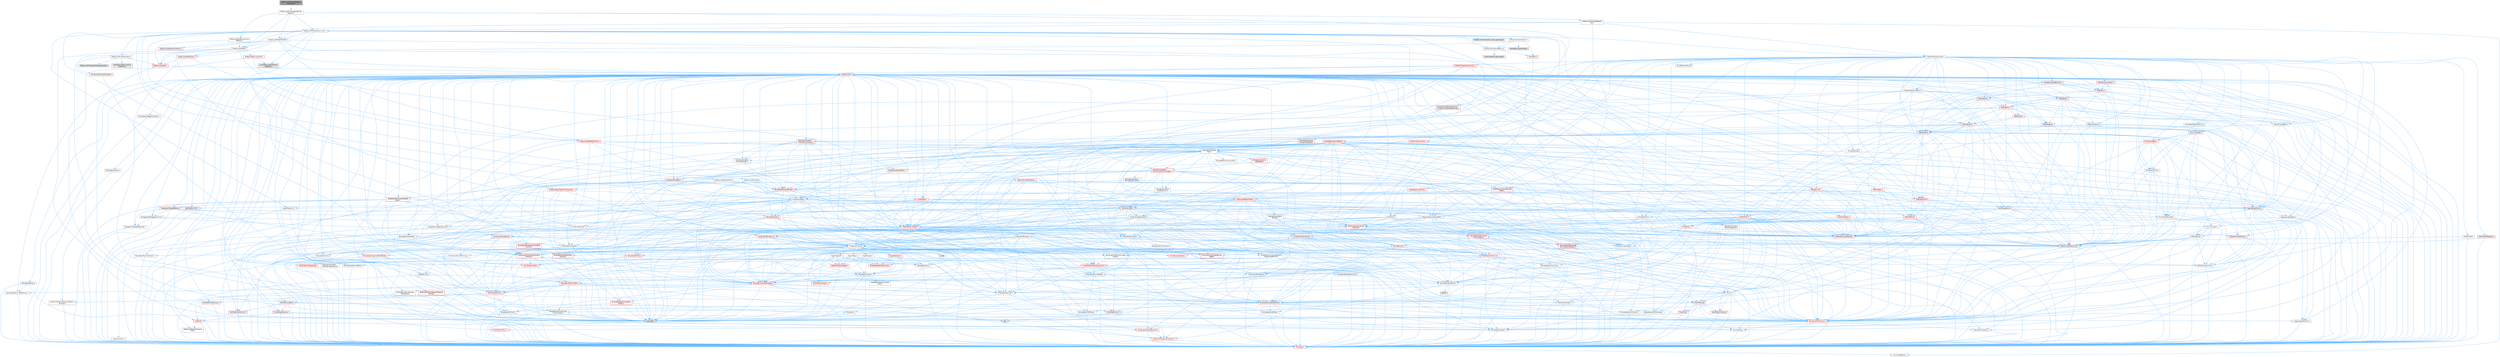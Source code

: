 digraph "MetasoundFrontendRegistryContainer.h"
{
 // INTERACTIVE_SVG=YES
 // LATEX_PDF_SIZE
  bgcolor="transparent";
  edge [fontname=Helvetica,fontsize=10,labelfontname=Helvetica,labelfontsize=10];
  node [fontname=Helvetica,fontsize=10,shape=box,height=0.2,width=0.4];
  Node1 [id="Node000001",label="MetasoundFrontendRegistry\lContainer.h",height=0.2,width=0.4,color="gray40", fillcolor="grey60", style="filled", fontcolor="black",tooltip=" "];
  Node1 -> Node2 [id="edge1_Node000001_Node000002",color="steelblue1",style="solid",tooltip=" "];
  Node2 [id="Node000002",label="MetasoundFrontendNodeClass\lRegistry.h",height=0.2,width=0.4,color="grey40", fillcolor="white", style="filled",URL="$d3/d29/MetasoundFrontendNodeClassRegistry_8h.html",tooltip=" "];
  Node2 -> Node3 [id="edge2_Node000002_Node000003",color="steelblue1",style="solid",tooltip=" "];
  Node3 [id="Node000003",label="MetasoundFrontendDocument.h",height=0.2,width=0.4,color="grey40", fillcolor="white", style="filled",URL="$d2/de7/MetasoundFrontendDocument_8h.html",tooltip=" "];
  Node3 -> Node4 [id="edge3_Node000003_Node000004",color="steelblue1",style="solid",tooltip=" "];
  Node4 [id="Node000004",label="Algo/Transform.h",height=0.2,width=0.4,color="grey40", fillcolor="white", style="filled",URL="$de/d59/Algo_2Transform_8h.html",tooltip=" "];
  Node4 -> Node5 [id="edge4_Node000004_Node000005",color="steelblue1",style="solid",tooltip=" "];
  Node5 [id="Node000005",label="CoreTypes.h",height=0.2,width=0.4,color="red", fillcolor="#FFF0F0", style="filled",URL="$dc/dec/CoreTypes_8h.html",tooltip=" "];
  Node5 -> Node18 [id="edge5_Node000005_Node000018",color="steelblue1",style="solid",tooltip=" "];
  Node18 [id="Node000018",label="Misc/CoreDefines.h",height=0.2,width=0.4,color="grey40", fillcolor="white", style="filled",URL="$d3/dd2/CoreDefines_8h.html",tooltip=" "];
  Node4 -> Node19 [id="edge6_Node000004_Node000019",color="steelblue1",style="solid",tooltip=" "];
  Node19 [id="Node000019",label="Templates/Invoke.h",height=0.2,width=0.4,color="grey40", fillcolor="white", style="filled",URL="$d7/deb/Invoke_8h.html",tooltip=" "];
  Node19 -> Node5 [id="edge7_Node000019_Node000005",color="steelblue1",style="solid",tooltip=" "];
  Node19 -> Node20 [id="edge8_Node000019_Node000020",color="steelblue1",style="solid",tooltip=" "];
  Node20 [id="Node000020",label="Traits/MemberFunctionPtr\lOuter.h",height=0.2,width=0.4,color="grey40", fillcolor="white", style="filled",URL="$db/da7/MemberFunctionPtrOuter_8h.html",tooltip=" "];
  Node19 -> Node21 [id="edge9_Node000019_Node000021",color="steelblue1",style="solid",tooltip=" "];
  Node21 [id="Node000021",label="Templates/UnrealTemplate.h",height=0.2,width=0.4,color="red", fillcolor="#FFF0F0", style="filled",URL="$d4/d24/UnrealTemplate_8h.html",tooltip=" "];
  Node21 -> Node5 [id="edge10_Node000021_Node000005",color="steelblue1",style="solid",tooltip=" "];
  Node21 -> Node22 [id="edge11_Node000021_Node000022",color="steelblue1",style="solid",tooltip=" "];
  Node22 [id="Node000022",label="Templates/IsPointer.h",height=0.2,width=0.4,color="grey40", fillcolor="white", style="filled",URL="$d7/d05/IsPointer_8h.html",tooltip=" "];
  Node22 -> Node5 [id="edge12_Node000022_Node000005",color="steelblue1",style="solid",tooltip=" "];
  Node21 -> Node23 [id="edge13_Node000021_Node000023",color="steelblue1",style="solid",tooltip=" "];
  Node23 [id="Node000023",label="HAL/UnrealMemory.h",height=0.2,width=0.4,color="red", fillcolor="#FFF0F0", style="filled",URL="$d9/d96/UnrealMemory_8h.html",tooltip=" "];
  Node23 -> Node5 [id="edge14_Node000023_Node000005",color="steelblue1",style="solid",tooltip=" "];
  Node23 -> Node36 [id="edge15_Node000023_Node000036",color="steelblue1",style="solid",tooltip=" "];
  Node36 [id="Node000036",label="HAL/MemoryBase.h",height=0.2,width=0.4,color="red", fillcolor="#FFF0F0", style="filled",URL="$d6/d9f/MemoryBase_8h.html",tooltip=" "];
  Node36 -> Node5 [id="edge16_Node000036_Node000005",color="steelblue1",style="solid",tooltip=" "];
  Node36 -> Node37 [id="edge17_Node000036_Node000037",color="steelblue1",style="solid",tooltip=" "];
  Node37 [id="Node000037",label="HAL/PlatformAtomics.h",height=0.2,width=0.4,color="red", fillcolor="#FFF0F0", style="filled",URL="$d3/d36/PlatformAtomics_8h.html",tooltip=" "];
  Node37 -> Node5 [id="edge18_Node000037_Node000005",color="steelblue1",style="solid",tooltip=" "];
  Node36 -> Node40 [id="edge19_Node000036_Node000040",color="steelblue1",style="solid",tooltip=" "];
  Node40 [id="Node000040",label="HAL/PlatformCrt.h",height=0.2,width=0.4,color="red", fillcolor="#FFF0F0", style="filled",URL="$d8/d75/PlatformCrt_8h.html",tooltip=" "];
  Node40 -> Node41 [id="edge20_Node000040_Node000041",color="steelblue1",style="solid",tooltip=" "];
  Node41 [id="Node000041",label="new",height=0.2,width=0.4,color="grey60", fillcolor="#E0E0E0", style="filled",tooltip=" "];
  Node36 -> Node48 [id="edge21_Node000036_Node000048",color="steelblue1",style="solid",tooltip=" "];
  Node48 [id="Node000048",label="Misc/Exec.h",height=0.2,width=0.4,color="grey40", fillcolor="white", style="filled",URL="$de/ddb/Exec_8h.html",tooltip=" "];
  Node48 -> Node5 [id="edge22_Node000048_Node000005",color="steelblue1",style="solid",tooltip=" "];
  Node48 -> Node49 [id="edge23_Node000048_Node000049",color="steelblue1",style="solid",tooltip=" "];
  Node49 [id="Node000049",label="Misc/AssertionMacros.h",height=0.2,width=0.4,color="red", fillcolor="#FFF0F0", style="filled",URL="$d0/dfa/AssertionMacros_8h.html",tooltip=" "];
  Node49 -> Node5 [id="edge24_Node000049_Node000005",color="steelblue1",style="solid",tooltip=" "];
  Node49 -> Node50 [id="edge25_Node000049_Node000050",color="steelblue1",style="solid",tooltip=" "];
  Node50 [id="Node000050",label="HAL/PlatformMisc.h",height=0.2,width=0.4,color="red", fillcolor="#FFF0F0", style="filled",URL="$d0/df5/PlatformMisc_8h.html",tooltip=" "];
  Node50 -> Node5 [id="edge26_Node000050_Node000005",color="steelblue1",style="solid",tooltip=" "];
  Node49 -> Node10 [id="edge27_Node000049_Node000010",color="steelblue1",style="solid",tooltip=" "];
  Node10 [id="Node000010",label="PreprocessorHelpers.h",height=0.2,width=0.4,color="grey40", fillcolor="white", style="filled",URL="$db/ddb/PreprocessorHelpers_8h.html",tooltip=" "];
  Node49 -> Node66 [id="edge28_Node000049_Node000066",color="steelblue1",style="solid",tooltip=" "];
  Node66 [id="Node000066",label="Templates/EnableIf.h",height=0.2,width=0.4,color="grey40", fillcolor="white", style="filled",URL="$d7/d60/EnableIf_8h.html",tooltip=" "];
  Node66 -> Node5 [id="edge29_Node000066_Node000005",color="steelblue1",style="solid",tooltip=" "];
  Node49 -> Node72 [id="edge30_Node000049_Node000072",color="steelblue1",style="solid",tooltip=" "];
  Node72 [id="Node000072",label="Misc/VarArgs.h",height=0.2,width=0.4,color="grey40", fillcolor="white", style="filled",URL="$d5/d6f/VarArgs_8h.html",tooltip=" "];
  Node72 -> Node5 [id="edge31_Node000072_Node000005",color="steelblue1",style="solid",tooltip=" "];
  Node36 -> Node80 [id="edge32_Node000036_Node000080",color="steelblue1",style="solid",tooltip=" "];
  Node80 [id="Node000080",label="Misc/OutputDevice.h",height=0.2,width=0.4,color="red", fillcolor="#FFF0F0", style="filled",URL="$d7/d32/OutputDevice_8h.html",tooltip=" "];
  Node80 -> Node25 [id="edge33_Node000080_Node000025",color="steelblue1",style="solid",tooltip=" "];
  Node25 [id="Node000025",label="CoreFwd.h",height=0.2,width=0.4,color="red", fillcolor="#FFF0F0", style="filled",URL="$d1/d1e/CoreFwd_8h.html",tooltip=" "];
  Node25 -> Node5 [id="edge34_Node000025_Node000005",color="steelblue1",style="solid",tooltip=" "];
  Node25 -> Node26 [id="edge35_Node000025_Node000026",color="steelblue1",style="solid",tooltip=" "];
  Node26 [id="Node000026",label="Containers/ContainersFwd.h",height=0.2,width=0.4,color="red", fillcolor="#FFF0F0", style="filled",URL="$d4/d0a/ContainersFwd_8h.html",tooltip=" "];
  Node26 -> Node5 [id="edge36_Node000026_Node000005",color="steelblue1",style="solid",tooltip=" "];
  Node26 -> Node27 [id="edge37_Node000026_Node000027",color="steelblue1",style="solid",tooltip=" "];
  Node27 [id="Node000027",label="Traits/IsContiguousContainer.h",height=0.2,width=0.4,color="red", fillcolor="#FFF0F0", style="filled",URL="$d5/d3c/IsContiguousContainer_8h.html",tooltip=" "];
  Node27 -> Node5 [id="edge38_Node000027_Node000005",color="steelblue1",style="solid",tooltip=" "];
  Node25 -> Node31 [id="edge39_Node000025_Node000031",color="steelblue1",style="solid",tooltip=" "];
  Node31 [id="Node000031",label="UObject/UObjectHierarchy\lFwd.h",height=0.2,width=0.4,color="grey40", fillcolor="white", style="filled",URL="$d3/d13/UObjectHierarchyFwd_8h.html",tooltip=" "];
  Node80 -> Node5 [id="edge40_Node000080_Node000005",color="steelblue1",style="solid",tooltip=" "];
  Node80 -> Node81 [id="edge41_Node000080_Node000081",color="steelblue1",style="solid",tooltip=" "];
  Node81 [id="Node000081",label="Logging/LogVerbosity.h",height=0.2,width=0.4,color="grey40", fillcolor="white", style="filled",URL="$d2/d8f/LogVerbosity_8h.html",tooltip=" "];
  Node81 -> Node5 [id="edge42_Node000081_Node000005",color="steelblue1",style="solid",tooltip=" "];
  Node80 -> Node72 [id="edge43_Node000080_Node000072",color="steelblue1",style="solid",tooltip=" "];
  Node23 -> Node91 [id="edge44_Node000023_Node000091",color="steelblue1",style="solid",tooltip=" "];
  Node91 [id="Node000091",label="HAL/PlatformMemory.h",height=0.2,width=0.4,color="red", fillcolor="#FFF0F0", style="filled",URL="$de/d68/PlatformMemory_8h.html",tooltip=" "];
  Node91 -> Node5 [id="edge45_Node000091_Node000005",color="steelblue1",style="solid",tooltip=" "];
  Node23 -> Node22 [id="edge46_Node000023_Node000022",color="steelblue1",style="solid",tooltip=" "];
  Node21 -> Node96 [id="edge47_Node000021_Node000096",color="steelblue1",style="solid",tooltip=" "];
  Node96 [id="Node000096",label="Templates/UnrealTypeTraits.h",height=0.2,width=0.4,color="red", fillcolor="#FFF0F0", style="filled",URL="$d2/d2d/UnrealTypeTraits_8h.html",tooltip=" "];
  Node96 -> Node5 [id="edge48_Node000096_Node000005",color="steelblue1",style="solid",tooltip=" "];
  Node96 -> Node22 [id="edge49_Node000096_Node000022",color="steelblue1",style="solid",tooltip=" "];
  Node96 -> Node49 [id="edge50_Node000096_Node000049",color="steelblue1",style="solid",tooltip=" "];
  Node96 -> Node87 [id="edge51_Node000096_Node000087",color="steelblue1",style="solid",tooltip=" "];
  Node87 [id="Node000087",label="Templates/AndOrNot.h",height=0.2,width=0.4,color="grey40", fillcolor="white", style="filled",URL="$db/d0a/AndOrNot_8h.html",tooltip=" "];
  Node87 -> Node5 [id="edge52_Node000087_Node000005",color="steelblue1",style="solid",tooltip=" "];
  Node96 -> Node66 [id="edge53_Node000096_Node000066",color="steelblue1",style="solid",tooltip=" "];
  Node96 -> Node97 [id="edge54_Node000096_Node000097",color="steelblue1",style="solid",tooltip=" "];
  Node97 [id="Node000097",label="Templates/IsArithmetic.h",height=0.2,width=0.4,color="grey40", fillcolor="white", style="filled",URL="$d2/d5d/IsArithmetic_8h.html",tooltip=" "];
  Node97 -> Node5 [id="edge55_Node000097_Node000005",color="steelblue1",style="solid",tooltip=" "];
  Node96 -> Node99 [id="edge56_Node000096_Node000099",color="steelblue1",style="solid",tooltip=" "];
  Node99 [id="Node000099",label="Templates/IsPODType.h",height=0.2,width=0.4,color="grey40", fillcolor="white", style="filled",URL="$d7/db1/IsPODType_8h.html",tooltip=" "];
  Node99 -> Node5 [id="edge57_Node000099_Node000005",color="steelblue1",style="solid",tooltip=" "];
  Node96 -> Node100 [id="edge58_Node000096_Node000100",color="steelblue1",style="solid",tooltip=" "];
  Node100 [id="Node000100",label="Templates/IsUECoreType.h",height=0.2,width=0.4,color="grey40", fillcolor="white", style="filled",URL="$d1/db8/IsUECoreType_8h.html",tooltip=" "];
  Node100 -> Node5 [id="edge59_Node000100_Node000005",color="steelblue1",style="solid",tooltip=" "];
  Node100 -> Node9 [id="edge60_Node000100_Node000009",color="steelblue1",style="solid",tooltip=" "];
  Node9 [id="Node000009",label="type_traits",height=0.2,width=0.4,color="grey60", fillcolor="#E0E0E0", style="filled",tooltip=" "];
  Node96 -> Node88 [id="edge61_Node000096_Node000088",color="steelblue1",style="solid",tooltip=" "];
  Node88 [id="Node000088",label="Templates/IsTriviallyCopy\lConstructible.h",height=0.2,width=0.4,color="grey40", fillcolor="white", style="filled",URL="$d3/d78/IsTriviallyCopyConstructible_8h.html",tooltip=" "];
  Node88 -> Node5 [id="edge62_Node000088_Node000005",color="steelblue1",style="solid",tooltip=" "];
  Node88 -> Node9 [id="edge63_Node000088_Node000009",color="steelblue1",style="solid",tooltip=" "];
  Node21 -> Node101 [id="edge64_Node000021_Node000101",color="steelblue1",style="solid",tooltip=" "];
  Node101 [id="Node000101",label="Templates/RemoveReference.h",height=0.2,width=0.4,color="grey40", fillcolor="white", style="filled",URL="$da/dbe/RemoveReference_8h.html",tooltip=" "];
  Node101 -> Node5 [id="edge65_Node000101_Node000005",color="steelblue1",style="solid",tooltip=" "];
  Node21 -> Node74 [id="edge66_Node000021_Node000074",color="steelblue1",style="solid",tooltip=" "];
  Node74 [id="Node000074",label="Templates/Requires.h",height=0.2,width=0.4,color="grey40", fillcolor="white", style="filled",URL="$dc/d96/Requires_8h.html",tooltip=" "];
  Node74 -> Node66 [id="edge67_Node000074_Node000066",color="steelblue1",style="solid",tooltip=" "];
  Node74 -> Node9 [id="edge68_Node000074_Node000009",color="steelblue1",style="solid",tooltip=" "];
  Node21 -> Node102 [id="edge69_Node000021_Node000102",color="steelblue1",style="solid",tooltip=" "];
  Node102 [id="Node000102",label="Templates/TypeCompatible\lBytes.h",height=0.2,width=0.4,color="red", fillcolor="#FFF0F0", style="filled",URL="$df/d0a/TypeCompatibleBytes_8h.html",tooltip=" "];
  Node102 -> Node5 [id="edge70_Node000102_Node000005",color="steelblue1",style="solid",tooltip=" "];
  Node102 -> Node41 [id="edge71_Node000102_Node000041",color="steelblue1",style="solid",tooltip=" "];
  Node102 -> Node9 [id="edge72_Node000102_Node000009",color="steelblue1",style="solid",tooltip=" "];
  Node21 -> Node27 [id="edge73_Node000021_Node000027",color="steelblue1",style="solid",tooltip=" "];
  Node21 -> Node9 [id="edge74_Node000021_Node000009",color="steelblue1",style="solid",tooltip=" "];
  Node19 -> Node9 [id="edge75_Node000019_Node000009",color="steelblue1",style="solid",tooltip=" "];
  Node3 -> Node104 [id="edge76_Node000003_Node000104",color="steelblue1",style="solid",tooltip=" "];
  Node104 [id="Node000104",label="Containers/Array.h",height=0.2,width=0.4,color="grey40", fillcolor="white", style="filled",URL="$df/dd0/Array_8h.html",tooltip=" "];
  Node104 -> Node5 [id="edge77_Node000104_Node000005",color="steelblue1",style="solid",tooltip=" "];
  Node104 -> Node49 [id="edge78_Node000104_Node000049",color="steelblue1",style="solid",tooltip=" "];
  Node104 -> Node105 [id="edge79_Node000104_Node000105",color="steelblue1",style="solid",tooltip=" "];
  Node105 [id="Node000105",label="Misc/IntrusiveUnsetOptional\lState.h",height=0.2,width=0.4,color="red", fillcolor="#FFF0F0", style="filled",URL="$d2/d0a/IntrusiveUnsetOptionalState_8h.html",tooltip=" "];
  Node104 -> Node107 [id="edge80_Node000104_Node000107",color="steelblue1",style="solid",tooltip=" "];
  Node107 [id="Node000107",label="Misc/ReverseIterate.h",height=0.2,width=0.4,color="red", fillcolor="#FFF0F0", style="filled",URL="$db/de3/ReverseIterate_8h.html",tooltip=" "];
  Node104 -> Node23 [id="edge81_Node000104_Node000023",color="steelblue1",style="solid",tooltip=" "];
  Node104 -> Node96 [id="edge82_Node000104_Node000096",color="steelblue1",style="solid",tooltip=" "];
  Node104 -> Node21 [id="edge83_Node000104_Node000021",color="steelblue1",style="solid",tooltip=" "];
  Node104 -> Node109 [id="edge84_Node000104_Node000109",color="steelblue1",style="solid",tooltip=" "];
  Node109 [id="Node000109",label="Containers/AllowShrinking.h",height=0.2,width=0.4,color="grey40", fillcolor="white", style="filled",URL="$d7/d1a/AllowShrinking_8h.html",tooltip=" "];
  Node109 -> Node5 [id="edge85_Node000109_Node000005",color="steelblue1",style="solid",tooltip=" "];
  Node104 -> Node110 [id="edge86_Node000104_Node000110",color="steelblue1",style="solid",tooltip=" "];
  Node110 [id="Node000110",label="Containers/ContainerAllocation\lPolicies.h",height=0.2,width=0.4,color="red", fillcolor="#FFF0F0", style="filled",URL="$d7/dff/ContainerAllocationPolicies_8h.html",tooltip=" "];
  Node110 -> Node5 [id="edge87_Node000110_Node000005",color="steelblue1",style="solid",tooltip=" "];
  Node110 -> Node110 [id="edge88_Node000110_Node000110",color="steelblue1",style="solid",tooltip=" "];
  Node110 -> Node112 [id="edge89_Node000110_Node000112",color="steelblue1",style="solid",tooltip=" "];
  Node112 [id="Node000112",label="HAL/PlatformMath.h",height=0.2,width=0.4,color="red", fillcolor="#FFF0F0", style="filled",URL="$dc/d53/PlatformMath_8h.html",tooltip=" "];
  Node112 -> Node5 [id="edge90_Node000112_Node000005",color="steelblue1",style="solid",tooltip=" "];
  Node110 -> Node23 [id="edge91_Node000110_Node000023",color="steelblue1",style="solid",tooltip=" "];
  Node110 -> Node55 [id="edge92_Node000110_Node000055",color="steelblue1",style="solid",tooltip=" "];
  Node55 [id="Node000055",label="Math/NumericLimits.h",height=0.2,width=0.4,color="grey40", fillcolor="white", style="filled",URL="$df/d1b/NumericLimits_8h.html",tooltip=" "];
  Node55 -> Node5 [id="edge93_Node000055_Node000005",color="steelblue1",style="solid",tooltip=" "];
  Node110 -> Node49 [id="edge94_Node000110_Node000049",color="steelblue1",style="solid",tooltip=" "];
  Node110 -> Node121 [id="edge95_Node000110_Node000121",color="steelblue1",style="solid",tooltip=" "];
  Node121 [id="Node000121",label="Templates/MemoryOps.h",height=0.2,width=0.4,color="red", fillcolor="#FFF0F0", style="filled",URL="$db/dea/MemoryOps_8h.html",tooltip=" "];
  Node121 -> Node5 [id="edge96_Node000121_Node000005",color="steelblue1",style="solid",tooltip=" "];
  Node121 -> Node23 [id="edge97_Node000121_Node000023",color="steelblue1",style="solid",tooltip=" "];
  Node121 -> Node89 [id="edge98_Node000121_Node000089",color="steelblue1",style="solid",tooltip=" "];
  Node89 [id="Node000089",label="Templates/IsTriviallyCopy\lAssignable.h",height=0.2,width=0.4,color="grey40", fillcolor="white", style="filled",URL="$d2/df2/IsTriviallyCopyAssignable_8h.html",tooltip=" "];
  Node89 -> Node5 [id="edge99_Node000089_Node000005",color="steelblue1",style="solid",tooltip=" "];
  Node89 -> Node9 [id="edge100_Node000089_Node000009",color="steelblue1",style="solid",tooltip=" "];
  Node121 -> Node88 [id="edge101_Node000121_Node000088",color="steelblue1",style="solid",tooltip=" "];
  Node121 -> Node74 [id="edge102_Node000121_Node000074",color="steelblue1",style="solid",tooltip=" "];
  Node121 -> Node96 [id="edge103_Node000121_Node000096",color="steelblue1",style="solid",tooltip=" "];
  Node121 -> Node41 [id="edge104_Node000121_Node000041",color="steelblue1",style="solid",tooltip=" "];
  Node121 -> Node9 [id="edge105_Node000121_Node000009",color="steelblue1",style="solid",tooltip=" "];
  Node110 -> Node102 [id="edge106_Node000110_Node000102",color="steelblue1",style="solid",tooltip=" "];
  Node110 -> Node9 [id="edge107_Node000110_Node000009",color="steelblue1",style="solid",tooltip=" "];
  Node104 -> Node122 [id="edge108_Node000104_Node000122",color="steelblue1",style="solid",tooltip=" "];
  Node122 [id="Node000122",label="Containers/ContainerElement\lTypeCompatibility.h",height=0.2,width=0.4,color="grey40", fillcolor="white", style="filled",URL="$df/ddf/ContainerElementTypeCompatibility_8h.html",tooltip=" "];
  Node122 -> Node5 [id="edge109_Node000122_Node000005",color="steelblue1",style="solid",tooltip=" "];
  Node122 -> Node96 [id="edge110_Node000122_Node000096",color="steelblue1",style="solid",tooltip=" "];
  Node104 -> Node123 [id="edge111_Node000104_Node000123",color="steelblue1",style="solid",tooltip=" "];
  Node123 [id="Node000123",label="Serialization/Archive.h",height=0.2,width=0.4,color="red", fillcolor="#FFF0F0", style="filled",URL="$d7/d3b/Archive_8h.html",tooltip=" "];
  Node123 -> Node25 [id="edge112_Node000123_Node000025",color="steelblue1",style="solid",tooltip=" "];
  Node123 -> Node5 [id="edge113_Node000123_Node000005",color="steelblue1",style="solid",tooltip=" "];
  Node123 -> Node124 [id="edge114_Node000123_Node000124",color="steelblue1",style="solid",tooltip=" "];
  Node124 [id="Node000124",label="HAL/PlatformProperties.h",height=0.2,width=0.4,color="red", fillcolor="#FFF0F0", style="filled",URL="$d9/db0/PlatformProperties_8h.html",tooltip=" "];
  Node124 -> Node5 [id="edge115_Node000124_Node000005",color="steelblue1",style="solid",tooltip=" "];
  Node123 -> Node127 [id="edge116_Node000123_Node000127",color="steelblue1",style="solid",tooltip=" "];
  Node127 [id="Node000127",label="Internationalization\l/TextNamespaceFwd.h",height=0.2,width=0.4,color="grey40", fillcolor="white", style="filled",URL="$d8/d97/TextNamespaceFwd_8h.html",tooltip=" "];
  Node127 -> Node5 [id="edge117_Node000127_Node000005",color="steelblue1",style="solid",tooltip=" "];
  Node123 -> Node49 [id="edge118_Node000123_Node000049",color="steelblue1",style="solid",tooltip=" "];
  Node123 -> Node128 [id="edge119_Node000123_Node000128",color="steelblue1",style="solid",tooltip=" "];
  Node128 [id="Node000128",label="Misc/EngineVersionBase.h",height=0.2,width=0.4,color="grey40", fillcolor="white", style="filled",URL="$d5/d2b/EngineVersionBase_8h.html",tooltip=" "];
  Node128 -> Node5 [id="edge120_Node000128_Node000005",color="steelblue1",style="solid",tooltip=" "];
  Node123 -> Node72 [id="edge121_Node000123_Node000072",color="steelblue1",style="solid",tooltip=" "];
  Node123 -> Node66 [id="edge122_Node000123_Node000066",color="steelblue1",style="solid",tooltip=" "];
  Node123 -> Node131 [id="edge123_Node000123_Node000131",color="steelblue1",style="solid",tooltip=" "];
  Node131 [id="Node000131",label="Templates/IsEnumClass.h",height=0.2,width=0.4,color="grey40", fillcolor="white", style="filled",URL="$d7/d15/IsEnumClass_8h.html",tooltip=" "];
  Node131 -> Node5 [id="edge124_Node000131_Node000005",color="steelblue1",style="solid",tooltip=" "];
  Node131 -> Node87 [id="edge125_Node000131_Node000087",color="steelblue1",style="solid",tooltip=" "];
  Node123 -> Node21 [id="edge126_Node000123_Node000021",color="steelblue1",style="solid",tooltip=" "];
  Node104 -> Node133 [id="edge127_Node000104_Node000133",color="steelblue1",style="solid",tooltip=" "];
  Node133 [id="Node000133",label="Serialization/MemoryImage\lWriter.h",height=0.2,width=0.4,color="grey40", fillcolor="white", style="filled",URL="$d0/d08/MemoryImageWriter_8h.html",tooltip=" "];
  Node133 -> Node5 [id="edge128_Node000133_Node000005",color="steelblue1",style="solid",tooltip=" "];
  Node133 -> Node134 [id="edge129_Node000133_Node000134",color="steelblue1",style="solid",tooltip=" "];
  Node134 [id="Node000134",label="Serialization/MemoryLayout.h",height=0.2,width=0.4,color="red", fillcolor="#FFF0F0", style="filled",URL="$d7/d66/MemoryLayout_8h.html",tooltip=" "];
  Node134 -> Node137 [id="edge130_Node000134_Node000137",color="steelblue1",style="solid",tooltip=" "];
  Node137 [id="Node000137",label="Containers/EnumAsByte.h",height=0.2,width=0.4,color="grey40", fillcolor="white", style="filled",URL="$d6/d9a/EnumAsByte_8h.html",tooltip=" "];
  Node137 -> Node5 [id="edge131_Node000137_Node000005",color="steelblue1",style="solid",tooltip=" "];
  Node137 -> Node99 [id="edge132_Node000137_Node000099",color="steelblue1",style="solid",tooltip=" "];
  Node137 -> Node138 [id="edge133_Node000137_Node000138",color="steelblue1",style="solid",tooltip=" "];
  Node138 [id="Node000138",label="Templates/TypeHash.h",height=0.2,width=0.4,color="grey40", fillcolor="white", style="filled",URL="$d1/d62/TypeHash_8h.html",tooltip=" "];
  Node138 -> Node5 [id="edge134_Node000138_Node000005",color="steelblue1",style="solid",tooltip=" "];
  Node138 -> Node74 [id="edge135_Node000138_Node000074",color="steelblue1",style="solid",tooltip=" "];
  Node138 -> Node139 [id="edge136_Node000138_Node000139",color="steelblue1",style="solid",tooltip=" "];
  Node139 [id="Node000139",label="Misc/Crc.h",height=0.2,width=0.4,color="grey40", fillcolor="white", style="filled",URL="$d4/dd2/Crc_8h.html",tooltip=" "];
  Node139 -> Node5 [id="edge137_Node000139_Node000005",color="steelblue1",style="solid",tooltip=" "];
  Node139 -> Node32 [id="edge138_Node000139_Node000032",color="steelblue1",style="solid",tooltip=" "];
  Node32 [id="Node000032",label="HAL/PlatformString.h",height=0.2,width=0.4,color="red", fillcolor="#FFF0F0", style="filled",URL="$db/db5/PlatformString_8h.html",tooltip=" "];
  Node32 -> Node5 [id="edge139_Node000032_Node000005",color="steelblue1",style="solid",tooltip=" "];
  Node139 -> Node49 [id="edge140_Node000139_Node000049",color="steelblue1",style="solid",tooltip=" "];
  Node139 -> Node140 [id="edge141_Node000139_Node000140",color="steelblue1",style="solid",tooltip=" "];
  Node140 [id="Node000140",label="Misc/CString.h",height=0.2,width=0.4,color="red", fillcolor="#FFF0F0", style="filled",URL="$d2/d49/CString_8h.html",tooltip=" "];
  Node140 -> Node5 [id="edge142_Node000140_Node000005",color="steelblue1",style="solid",tooltip=" "];
  Node140 -> Node40 [id="edge143_Node000140_Node000040",color="steelblue1",style="solid",tooltip=" "];
  Node140 -> Node32 [id="edge144_Node000140_Node000032",color="steelblue1",style="solid",tooltip=" "];
  Node140 -> Node49 [id="edge145_Node000140_Node000049",color="steelblue1",style="solid",tooltip=" "];
  Node140 -> Node141 [id="edge146_Node000140_Node000141",color="steelblue1",style="solid",tooltip=" "];
  Node141 [id="Node000141",label="Misc/Char.h",height=0.2,width=0.4,color="red", fillcolor="#FFF0F0", style="filled",URL="$d0/d58/Char_8h.html",tooltip=" "];
  Node141 -> Node5 [id="edge147_Node000141_Node000005",color="steelblue1",style="solid",tooltip=" "];
  Node141 -> Node9 [id="edge148_Node000141_Node000009",color="steelblue1",style="solid",tooltip=" "];
  Node140 -> Node72 [id="edge149_Node000140_Node000072",color="steelblue1",style="solid",tooltip=" "];
  Node139 -> Node141 [id="edge150_Node000139_Node000141",color="steelblue1",style="solid",tooltip=" "];
  Node139 -> Node96 [id="edge151_Node000139_Node000096",color="steelblue1",style="solid",tooltip=" "];
  Node139 -> Node71 [id="edge152_Node000139_Node000071",color="steelblue1",style="solid",tooltip=" "];
  Node71 [id="Node000071",label="Traits/IsCharType.h",height=0.2,width=0.4,color="grey40", fillcolor="white", style="filled",URL="$db/d51/IsCharType_8h.html",tooltip=" "];
  Node71 -> Node5 [id="edge153_Node000071_Node000005",color="steelblue1",style="solid",tooltip=" "];
  Node138 -> Node144 [id="edge154_Node000138_Node000144",color="steelblue1",style="solid",tooltip=" "];
  Node144 [id="Node000144",label="stdint.h",height=0.2,width=0.4,color="grey60", fillcolor="#E0E0E0", style="filled",tooltip=" "];
  Node138 -> Node9 [id="edge155_Node000138_Node000009",color="steelblue1",style="solid",tooltip=" "];
  Node134 -> Node52 [id="edge156_Node000134_Node000052",color="steelblue1",style="solid",tooltip=" "];
  Node52 [id="Node000052",label="Containers/StringFwd.h",height=0.2,width=0.4,color="grey40", fillcolor="white", style="filled",URL="$df/d37/StringFwd_8h.html",tooltip=" "];
  Node52 -> Node5 [id="edge157_Node000052_Node000005",color="steelblue1",style="solid",tooltip=" "];
  Node52 -> Node53 [id="edge158_Node000052_Node000053",color="steelblue1",style="solid",tooltip=" "];
  Node53 [id="Node000053",label="Traits/ElementType.h",height=0.2,width=0.4,color="red", fillcolor="#FFF0F0", style="filled",URL="$d5/d4f/ElementType_8h.html",tooltip=" "];
  Node53 -> Node9 [id="edge159_Node000053_Node000009",color="steelblue1",style="solid",tooltip=" "];
  Node52 -> Node27 [id="edge160_Node000052_Node000027",color="steelblue1",style="solid",tooltip=" "];
  Node134 -> Node23 [id="edge161_Node000134_Node000023",color="steelblue1",style="solid",tooltip=" "];
  Node134 -> Node66 [id="edge162_Node000134_Node000066",color="steelblue1",style="solid",tooltip=" "];
  Node134 -> Node21 [id="edge163_Node000134_Node000021",color="steelblue1",style="solid",tooltip=" "];
  Node104 -> Node147 [id="edge164_Node000104_Node000147",color="steelblue1",style="solid",tooltip=" "];
  Node147 [id="Node000147",label="Algo/Heapify.h",height=0.2,width=0.4,color="grey40", fillcolor="white", style="filled",URL="$d0/d2a/Heapify_8h.html",tooltip=" "];
  Node147 -> Node148 [id="edge165_Node000147_Node000148",color="steelblue1",style="solid",tooltip=" "];
  Node148 [id="Node000148",label="Algo/Impl/BinaryHeap.h",height=0.2,width=0.4,color="red", fillcolor="#FFF0F0", style="filled",URL="$d7/da3/Algo_2Impl_2BinaryHeap_8h.html",tooltip=" "];
  Node148 -> Node19 [id="edge166_Node000148_Node000019",color="steelblue1",style="solid",tooltip=" "];
  Node148 -> Node9 [id="edge167_Node000148_Node000009",color="steelblue1",style="solid",tooltip=" "];
  Node147 -> Node151 [id="edge168_Node000147_Node000151",color="steelblue1",style="solid",tooltip=" "];
  Node151 [id="Node000151",label="Templates/IdentityFunctor.h",height=0.2,width=0.4,color="red", fillcolor="#FFF0F0", style="filled",URL="$d7/d2e/IdentityFunctor_8h.html",tooltip=" "];
  Node147 -> Node19 [id="edge169_Node000147_Node000019",color="steelblue1",style="solid",tooltip=" "];
  Node147 -> Node152 [id="edge170_Node000147_Node000152",color="steelblue1",style="solid",tooltip=" "];
  Node152 [id="Node000152",label="Templates/Less.h",height=0.2,width=0.4,color="grey40", fillcolor="white", style="filled",URL="$de/dc8/Less_8h.html",tooltip=" "];
  Node152 -> Node5 [id="edge171_Node000152_Node000005",color="steelblue1",style="solid",tooltip=" "];
  Node152 -> Node21 [id="edge172_Node000152_Node000021",color="steelblue1",style="solid",tooltip=" "];
  Node147 -> Node21 [id="edge173_Node000147_Node000021",color="steelblue1",style="solid",tooltip=" "];
  Node104 -> Node153 [id="edge174_Node000104_Node000153",color="steelblue1",style="solid",tooltip=" "];
  Node153 [id="Node000153",label="Algo/HeapSort.h",height=0.2,width=0.4,color="grey40", fillcolor="white", style="filled",URL="$d3/d92/HeapSort_8h.html",tooltip=" "];
  Node153 -> Node148 [id="edge175_Node000153_Node000148",color="steelblue1",style="solid",tooltip=" "];
  Node153 -> Node151 [id="edge176_Node000153_Node000151",color="steelblue1",style="solid",tooltip=" "];
  Node153 -> Node152 [id="edge177_Node000153_Node000152",color="steelblue1",style="solid",tooltip=" "];
  Node153 -> Node21 [id="edge178_Node000153_Node000021",color="steelblue1",style="solid",tooltip=" "];
  Node104 -> Node154 [id="edge179_Node000104_Node000154",color="steelblue1",style="solid",tooltip=" "];
  Node154 [id="Node000154",label="Algo/IsHeap.h",height=0.2,width=0.4,color="grey40", fillcolor="white", style="filled",URL="$de/d32/IsHeap_8h.html",tooltip=" "];
  Node154 -> Node148 [id="edge180_Node000154_Node000148",color="steelblue1",style="solid",tooltip=" "];
  Node154 -> Node151 [id="edge181_Node000154_Node000151",color="steelblue1",style="solid",tooltip=" "];
  Node154 -> Node19 [id="edge182_Node000154_Node000019",color="steelblue1",style="solid",tooltip=" "];
  Node154 -> Node152 [id="edge183_Node000154_Node000152",color="steelblue1",style="solid",tooltip=" "];
  Node154 -> Node21 [id="edge184_Node000154_Node000021",color="steelblue1",style="solid",tooltip=" "];
  Node104 -> Node148 [id="edge185_Node000104_Node000148",color="steelblue1",style="solid",tooltip=" "];
  Node104 -> Node155 [id="edge186_Node000104_Node000155",color="steelblue1",style="solid",tooltip=" "];
  Node155 [id="Node000155",label="Algo/StableSort.h",height=0.2,width=0.4,color="red", fillcolor="#FFF0F0", style="filled",URL="$d7/d3c/StableSort_8h.html",tooltip=" "];
  Node155 -> Node151 [id="edge187_Node000155_Node000151",color="steelblue1",style="solid",tooltip=" "];
  Node155 -> Node19 [id="edge188_Node000155_Node000019",color="steelblue1",style="solid",tooltip=" "];
  Node155 -> Node152 [id="edge189_Node000155_Node000152",color="steelblue1",style="solid",tooltip=" "];
  Node155 -> Node21 [id="edge190_Node000155_Node000021",color="steelblue1",style="solid",tooltip=" "];
  Node104 -> Node158 [id="edge191_Node000104_Node000158",color="steelblue1",style="solid",tooltip=" "];
  Node158 [id="Node000158",label="Concepts/GetTypeHashable.h",height=0.2,width=0.4,color="grey40", fillcolor="white", style="filled",URL="$d3/da2/GetTypeHashable_8h.html",tooltip=" "];
  Node158 -> Node5 [id="edge192_Node000158_Node000005",color="steelblue1",style="solid",tooltip=" "];
  Node158 -> Node138 [id="edge193_Node000158_Node000138",color="steelblue1",style="solid",tooltip=" "];
  Node104 -> Node151 [id="edge194_Node000104_Node000151",color="steelblue1",style="solid",tooltip=" "];
  Node104 -> Node19 [id="edge195_Node000104_Node000019",color="steelblue1",style="solid",tooltip=" "];
  Node104 -> Node152 [id="edge196_Node000104_Node000152",color="steelblue1",style="solid",tooltip=" "];
  Node104 -> Node159 [id="edge197_Node000104_Node000159",color="steelblue1",style="solid",tooltip=" "];
  Node159 [id="Node000159",label="Templates/LosesQualifiers\lFromTo.h",height=0.2,width=0.4,color="red", fillcolor="#FFF0F0", style="filled",URL="$d2/db3/LosesQualifiersFromTo_8h.html",tooltip=" "];
  Node159 -> Node9 [id="edge198_Node000159_Node000009",color="steelblue1",style="solid",tooltip=" "];
  Node104 -> Node74 [id="edge199_Node000104_Node000074",color="steelblue1",style="solid",tooltip=" "];
  Node104 -> Node160 [id="edge200_Node000104_Node000160",color="steelblue1",style="solid",tooltip=" "];
  Node160 [id="Node000160",label="Templates/Sorting.h",height=0.2,width=0.4,color="red", fillcolor="#FFF0F0", style="filled",URL="$d3/d9e/Sorting_8h.html",tooltip=" "];
  Node160 -> Node5 [id="edge201_Node000160_Node000005",color="steelblue1",style="solid",tooltip=" "];
  Node160 -> Node112 [id="edge202_Node000160_Node000112",color="steelblue1",style="solid",tooltip=" "];
  Node160 -> Node152 [id="edge203_Node000160_Node000152",color="steelblue1",style="solid",tooltip=" "];
  Node104 -> Node164 [id="edge204_Node000104_Node000164",color="steelblue1",style="solid",tooltip=" "];
  Node164 [id="Node000164",label="Templates/AlignmentTemplates.h",height=0.2,width=0.4,color="red", fillcolor="#FFF0F0", style="filled",URL="$dd/d32/AlignmentTemplates_8h.html",tooltip=" "];
  Node164 -> Node5 [id="edge205_Node000164_Node000005",color="steelblue1",style="solid",tooltip=" "];
  Node164 -> Node22 [id="edge206_Node000164_Node000022",color="steelblue1",style="solid",tooltip=" "];
  Node104 -> Node53 [id="edge207_Node000104_Node000053",color="steelblue1",style="solid",tooltip=" "];
  Node104 -> Node118 [id="edge208_Node000104_Node000118",color="steelblue1",style="solid",tooltip=" "];
  Node118 [id="Node000118",label="limits",height=0.2,width=0.4,color="grey60", fillcolor="#E0E0E0", style="filled",tooltip=" "];
  Node104 -> Node9 [id="edge209_Node000104_Node000009",color="steelblue1",style="solid",tooltip=" "];
  Node3 -> Node165 [id="edge210_Node000003_Node000165",color="steelblue1",style="solid",tooltip=" "];
  Node165 [id="Node000165",label="Containers/Map.h",height=0.2,width=0.4,color="grey40", fillcolor="white", style="filled",URL="$df/d79/Map_8h.html",tooltip=" "];
  Node165 -> Node5 [id="edge211_Node000165_Node000005",color="steelblue1",style="solid",tooltip=" "];
  Node165 -> Node166 [id="edge212_Node000165_Node000166",color="steelblue1",style="solid",tooltip=" "];
  Node166 [id="Node000166",label="Algo/Reverse.h",height=0.2,width=0.4,color="grey40", fillcolor="white", style="filled",URL="$d5/d93/Reverse_8h.html",tooltip=" "];
  Node166 -> Node5 [id="edge213_Node000166_Node000005",color="steelblue1",style="solid",tooltip=" "];
  Node166 -> Node21 [id="edge214_Node000166_Node000021",color="steelblue1",style="solid",tooltip=" "];
  Node165 -> Node122 [id="edge215_Node000165_Node000122",color="steelblue1",style="solid",tooltip=" "];
  Node165 -> Node167 [id="edge216_Node000165_Node000167",color="steelblue1",style="solid",tooltip=" "];
  Node167 [id="Node000167",label="Containers/Set.h",height=0.2,width=0.4,color="red", fillcolor="#FFF0F0", style="filled",URL="$d4/d45/Set_8h.html",tooltip=" "];
  Node167 -> Node110 [id="edge217_Node000167_Node000110",color="steelblue1",style="solid",tooltip=" "];
  Node167 -> Node122 [id="edge218_Node000167_Node000122",color="steelblue1",style="solid",tooltip=" "];
  Node167 -> Node169 [id="edge219_Node000167_Node000169",color="steelblue1",style="solid",tooltip=" "];
  Node169 [id="Node000169",label="Containers/SparseArray.h",height=0.2,width=0.4,color="grey40", fillcolor="white", style="filled",URL="$d5/dbf/SparseArray_8h.html",tooltip=" "];
  Node169 -> Node5 [id="edge220_Node000169_Node000005",color="steelblue1",style="solid",tooltip=" "];
  Node169 -> Node49 [id="edge221_Node000169_Node000049",color="steelblue1",style="solid",tooltip=" "];
  Node169 -> Node23 [id="edge222_Node000169_Node000023",color="steelblue1",style="solid",tooltip=" "];
  Node169 -> Node96 [id="edge223_Node000169_Node000096",color="steelblue1",style="solid",tooltip=" "];
  Node169 -> Node21 [id="edge224_Node000169_Node000021",color="steelblue1",style="solid",tooltip=" "];
  Node169 -> Node110 [id="edge225_Node000169_Node000110",color="steelblue1",style="solid",tooltip=" "];
  Node169 -> Node152 [id="edge226_Node000169_Node000152",color="steelblue1",style="solid",tooltip=" "];
  Node169 -> Node104 [id="edge227_Node000169_Node000104",color="steelblue1",style="solid",tooltip=" "];
  Node169 -> Node163 [id="edge228_Node000169_Node000163",color="steelblue1",style="solid",tooltip=" "];
  Node163 [id="Node000163",label="Math/UnrealMathUtility.h",height=0.2,width=0.4,color="red", fillcolor="#FFF0F0", style="filled",URL="$db/db8/UnrealMathUtility_8h.html",tooltip=" "];
  Node163 -> Node5 [id="edge229_Node000163_Node000005",color="steelblue1",style="solid",tooltip=" "];
  Node163 -> Node49 [id="edge230_Node000163_Node000049",color="steelblue1",style="solid",tooltip=" "];
  Node163 -> Node112 [id="edge231_Node000163_Node000112",color="steelblue1",style="solid",tooltip=" "];
  Node163 -> Node74 [id="edge232_Node000163_Node000074",color="steelblue1",style="solid",tooltip=" "];
  Node169 -> Node170 [id="edge233_Node000169_Node000170",color="steelblue1",style="solid",tooltip=" "];
  Node170 [id="Node000170",label="Containers/ScriptArray.h",height=0.2,width=0.4,color="red", fillcolor="#FFF0F0", style="filled",URL="$dc/daf/ScriptArray_8h.html",tooltip=" "];
  Node170 -> Node5 [id="edge234_Node000170_Node000005",color="steelblue1",style="solid",tooltip=" "];
  Node170 -> Node49 [id="edge235_Node000170_Node000049",color="steelblue1",style="solid",tooltip=" "];
  Node170 -> Node23 [id="edge236_Node000170_Node000023",color="steelblue1",style="solid",tooltip=" "];
  Node170 -> Node109 [id="edge237_Node000170_Node000109",color="steelblue1",style="solid",tooltip=" "];
  Node170 -> Node110 [id="edge238_Node000170_Node000110",color="steelblue1",style="solid",tooltip=" "];
  Node170 -> Node104 [id="edge239_Node000170_Node000104",color="steelblue1",style="solid",tooltip=" "];
  Node169 -> Node171 [id="edge240_Node000169_Node000171",color="steelblue1",style="solid",tooltip=" "];
  Node171 [id="Node000171",label="Containers/BitArray.h",height=0.2,width=0.4,color="grey40", fillcolor="white", style="filled",URL="$d1/de4/BitArray_8h.html",tooltip=" "];
  Node171 -> Node110 [id="edge241_Node000171_Node000110",color="steelblue1",style="solid",tooltip=" "];
  Node171 -> Node5 [id="edge242_Node000171_Node000005",color="steelblue1",style="solid",tooltip=" "];
  Node171 -> Node37 [id="edge243_Node000171_Node000037",color="steelblue1",style="solid",tooltip=" "];
  Node171 -> Node23 [id="edge244_Node000171_Node000023",color="steelblue1",style="solid",tooltip=" "];
  Node171 -> Node163 [id="edge245_Node000171_Node000163",color="steelblue1",style="solid",tooltip=" "];
  Node171 -> Node49 [id="edge246_Node000171_Node000049",color="steelblue1",style="solid",tooltip=" "];
  Node171 -> Node57 [id="edge247_Node000171_Node000057",color="steelblue1",style="solid",tooltip=" "];
  Node57 [id="Node000057",label="Misc/EnumClassFlags.h",height=0.2,width=0.4,color="grey40", fillcolor="white", style="filled",URL="$d8/de7/EnumClassFlags_8h.html",tooltip=" "];
  Node171 -> Node123 [id="edge248_Node000171_Node000123",color="steelblue1",style="solid",tooltip=" "];
  Node171 -> Node133 [id="edge249_Node000171_Node000133",color="steelblue1",style="solid",tooltip=" "];
  Node171 -> Node134 [id="edge250_Node000171_Node000134",color="steelblue1",style="solid",tooltip=" "];
  Node171 -> Node66 [id="edge251_Node000171_Node000066",color="steelblue1",style="solid",tooltip=" "];
  Node171 -> Node19 [id="edge252_Node000171_Node000019",color="steelblue1",style="solid",tooltip=" "];
  Node171 -> Node21 [id="edge253_Node000171_Node000021",color="steelblue1",style="solid",tooltip=" "];
  Node171 -> Node96 [id="edge254_Node000171_Node000096",color="steelblue1",style="solid",tooltip=" "];
  Node169 -> Node172 [id="edge255_Node000169_Node000172",color="steelblue1",style="solid",tooltip=" "];
  Node172 [id="Node000172",label="Serialization/Structured\lArchive.h",height=0.2,width=0.4,color="red", fillcolor="#FFF0F0", style="filled",URL="$d9/d1e/StructuredArchive_8h.html",tooltip=" "];
  Node172 -> Node104 [id="edge256_Node000172_Node000104",color="steelblue1",style="solid",tooltip=" "];
  Node172 -> Node110 [id="edge257_Node000172_Node000110",color="steelblue1",style="solid",tooltip=" "];
  Node172 -> Node5 [id="edge258_Node000172_Node000005",color="steelblue1",style="solid",tooltip=" "];
  Node172 -> Node123 [id="edge259_Node000172_Node000123",color="steelblue1",style="solid",tooltip=" "];
  Node172 -> Node175 [id="edge260_Node000172_Node000175",color="steelblue1",style="solid",tooltip=" "];
  Node175 [id="Node000175",label="Serialization/Structured\lArchiveNameHelpers.h",height=0.2,width=0.4,color="red", fillcolor="#FFF0F0", style="filled",URL="$d0/d7b/StructuredArchiveNameHelpers_8h.html",tooltip=" "];
  Node175 -> Node5 [id="edge261_Node000175_Node000005",color="steelblue1",style="solid",tooltip=" "];
  Node172 -> Node179 [id="edge262_Node000172_Node000179",color="steelblue1",style="solid",tooltip=" "];
  Node179 [id="Node000179",label="Serialization/Structured\lArchiveSlots.h",height=0.2,width=0.4,color="red", fillcolor="#FFF0F0", style="filled",URL="$d2/d87/StructuredArchiveSlots_8h.html",tooltip=" "];
  Node179 -> Node104 [id="edge263_Node000179_Node000104",color="steelblue1",style="solid",tooltip=" "];
  Node179 -> Node5 [id="edge264_Node000179_Node000005",color="steelblue1",style="solid",tooltip=" "];
  Node179 -> Node180 [id="edge265_Node000179_Node000180",color="steelblue1",style="solid",tooltip=" "];
  Node180 [id="Node000180",label="Misc/Optional.h",height=0.2,width=0.4,color="red", fillcolor="#FFF0F0", style="filled",URL="$d2/dae/Optional_8h.html",tooltip=" "];
  Node180 -> Node5 [id="edge266_Node000180_Node000005",color="steelblue1",style="solid",tooltip=" "];
  Node180 -> Node49 [id="edge267_Node000180_Node000049",color="steelblue1",style="solid",tooltip=" "];
  Node180 -> Node105 [id="edge268_Node000180_Node000105",color="steelblue1",style="solid",tooltip=" "];
  Node180 -> Node121 [id="edge269_Node000180_Node000121",color="steelblue1",style="solid",tooltip=" "];
  Node180 -> Node21 [id="edge270_Node000180_Node000021",color="steelblue1",style="solid",tooltip=" "];
  Node180 -> Node123 [id="edge271_Node000180_Node000123",color="steelblue1",style="solid",tooltip=" "];
  Node179 -> Node123 [id="edge272_Node000179_Node000123",color="steelblue1",style="solid",tooltip=" "];
  Node179 -> Node175 [id="edge273_Node000179_Node000175",color="steelblue1",style="solid",tooltip=" "];
  Node179 -> Node66 [id="edge274_Node000179_Node000066",color="steelblue1",style="solid",tooltip=" "];
  Node179 -> Node131 [id="edge275_Node000179_Node000131",color="steelblue1",style="solid",tooltip=" "];
  Node172 -> Node183 [id="edge276_Node000172_Node000183",color="steelblue1",style="solid",tooltip=" "];
  Node183 [id="Node000183",label="Templates/UniqueObj.h",height=0.2,width=0.4,color="grey40", fillcolor="white", style="filled",URL="$da/d95/UniqueObj_8h.html",tooltip=" "];
  Node183 -> Node5 [id="edge277_Node000183_Node000005",color="steelblue1",style="solid",tooltip=" "];
  Node183 -> Node184 [id="edge278_Node000183_Node000184",color="steelblue1",style="solid",tooltip=" "];
  Node184 [id="Node000184",label="Templates/UniquePtr.h",height=0.2,width=0.4,color="grey40", fillcolor="white", style="filled",URL="$de/d1a/UniquePtr_8h.html",tooltip=" "];
  Node184 -> Node5 [id="edge279_Node000184_Node000005",color="steelblue1",style="solid",tooltip=" "];
  Node184 -> Node21 [id="edge280_Node000184_Node000021",color="steelblue1",style="solid",tooltip=" "];
  Node184 -> Node185 [id="edge281_Node000184_Node000185",color="steelblue1",style="solid",tooltip=" "];
  Node185 [id="Node000185",label="Templates/IsArray.h",height=0.2,width=0.4,color="grey40", fillcolor="white", style="filled",URL="$d8/d8d/IsArray_8h.html",tooltip=" "];
  Node185 -> Node5 [id="edge282_Node000185_Node000005",color="steelblue1",style="solid",tooltip=" "];
  Node184 -> Node186 [id="edge283_Node000184_Node000186",color="steelblue1",style="solid",tooltip=" "];
  Node186 [id="Node000186",label="Templates/RemoveExtent.h",height=0.2,width=0.4,color="grey40", fillcolor="white", style="filled",URL="$dc/de9/RemoveExtent_8h.html",tooltip=" "];
  Node186 -> Node5 [id="edge284_Node000186_Node000005",color="steelblue1",style="solid",tooltip=" "];
  Node184 -> Node74 [id="edge285_Node000184_Node000074",color="steelblue1",style="solid",tooltip=" "];
  Node184 -> Node134 [id="edge286_Node000184_Node000134",color="steelblue1",style="solid",tooltip=" "];
  Node184 -> Node9 [id="edge287_Node000184_Node000009",color="steelblue1",style="solid",tooltip=" "];
  Node169 -> Node133 [id="edge288_Node000169_Node000133",color="steelblue1",style="solid",tooltip=" "];
  Node169 -> Node188 [id="edge289_Node000169_Node000188",color="steelblue1",style="solid",tooltip=" "];
  Node188 [id="Node000188",label="Containers/UnrealString.h",height=0.2,width=0.4,color="red", fillcolor="#FFF0F0", style="filled",URL="$d5/dba/UnrealString_8h.html",tooltip=" "];
  Node169 -> Node105 [id="edge290_Node000169_Node000105",color="steelblue1",style="solid",tooltip=" "];
  Node167 -> Node26 [id="edge291_Node000167_Node000026",color="steelblue1",style="solid",tooltip=" "];
  Node167 -> Node163 [id="edge292_Node000167_Node000163",color="steelblue1",style="solid",tooltip=" "];
  Node167 -> Node49 [id="edge293_Node000167_Node000049",color="steelblue1",style="solid",tooltip=" "];
  Node167 -> Node192 [id="edge294_Node000167_Node000192",color="steelblue1",style="solid",tooltip=" "];
  Node192 [id="Node000192",label="Misc/StructBuilder.h",height=0.2,width=0.4,color="grey40", fillcolor="white", style="filled",URL="$d9/db3/StructBuilder_8h.html",tooltip=" "];
  Node192 -> Node5 [id="edge295_Node000192_Node000005",color="steelblue1",style="solid",tooltip=" "];
  Node192 -> Node163 [id="edge296_Node000192_Node000163",color="steelblue1",style="solid",tooltip=" "];
  Node192 -> Node164 [id="edge297_Node000192_Node000164",color="steelblue1",style="solid",tooltip=" "];
  Node167 -> Node133 [id="edge298_Node000167_Node000133",color="steelblue1",style="solid",tooltip=" "];
  Node167 -> Node172 [id="edge299_Node000167_Node000172",color="steelblue1",style="solid",tooltip=" "];
  Node167 -> Node193 [id="edge300_Node000167_Node000193",color="steelblue1",style="solid",tooltip=" "];
  Node193 [id="Node000193",label="Templates/Function.h",height=0.2,width=0.4,color="grey40", fillcolor="white", style="filled",URL="$df/df5/Function_8h.html",tooltip=" "];
  Node193 -> Node5 [id="edge301_Node000193_Node000005",color="steelblue1",style="solid",tooltip=" "];
  Node193 -> Node49 [id="edge302_Node000193_Node000049",color="steelblue1",style="solid",tooltip=" "];
  Node193 -> Node105 [id="edge303_Node000193_Node000105",color="steelblue1",style="solid",tooltip=" "];
  Node193 -> Node23 [id="edge304_Node000193_Node000023",color="steelblue1",style="solid",tooltip=" "];
  Node193 -> Node194 [id="edge305_Node000193_Node000194",color="steelblue1",style="solid",tooltip=" "];
  Node194 [id="Node000194",label="Templates/FunctionFwd.h",height=0.2,width=0.4,color="grey40", fillcolor="white", style="filled",URL="$d6/d54/FunctionFwd_8h.html",tooltip=" "];
  Node193 -> Node96 [id="edge306_Node000193_Node000096",color="steelblue1",style="solid",tooltip=" "];
  Node193 -> Node19 [id="edge307_Node000193_Node000019",color="steelblue1",style="solid",tooltip=" "];
  Node193 -> Node21 [id="edge308_Node000193_Node000021",color="steelblue1",style="solid",tooltip=" "];
  Node193 -> Node74 [id="edge309_Node000193_Node000074",color="steelblue1",style="solid",tooltip=" "];
  Node193 -> Node163 [id="edge310_Node000193_Node000163",color="steelblue1",style="solid",tooltip=" "];
  Node193 -> Node41 [id="edge311_Node000193_Node000041",color="steelblue1",style="solid",tooltip=" "];
  Node193 -> Node9 [id="edge312_Node000193_Node000009",color="steelblue1",style="solid",tooltip=" "];
  Node167 -> Node160 [id="edge313_Node000167_Node000160",color="steelblue1",style="solid",tooltip=" "];
  Node167 -> Node138 [id="edge314_Node000167_Node000138",color="steelblue1",style="solid",tooltip=" "];
  Node167 -> Node21 [id="edge315_Node000167_Node000021",color="steelblue1",style="solid",tooltip=" "];
  Node167 -> Node9 [id="edge316_Node000167_Node000009",color="steelblue1",style="solid",tooltip=" "];
  Node165 -> Node188 [id="edge317_Node000165_Node000188",color="steelblue1",style="solid",tooltip=" "];
  Node165 -> Node49 [id="edge318_Node000165_Node000049",color="steelblue1",style="solid",tooltip=" "];
  Node165 -> Node192 [id="edge319_Node000165_Node000192",color="steelblue1",style="solid",tooltip=" "];
  Node165 -> Node193 [id="edge320_Node000165_Node000193",color="steelblue1",style="solid",tooltip=" "];
  Node165 -> Node160 [id="edge321_Node000165_Node000160",color="steelblue1",style="solid",tooltip=" "];
  Node165 -> Node196 [id="edge322_Node000165_Node000196",color="steelblue1",style="solid",tooltip=" "];
  Node196 [id="Node000196",label="Templates/Tuple.h",height=0.2,width=0.4,color="red", fillcolor="#FFF0F0", style="filled",URL="$d2/d4f/Tuple_8h.html",tooltip=" "];
  Node196 -> Node5 [id="edge323_Node000196_Node000005",color="steelblue1",style="solid",tooltip=" "];
  Node196 -> Node21 [id="edge324_Node000196_Node000021",color="steelblue1",style="solid",tooltip=" "];
  Node196 -> Node197 [id="edge325_Node000196_Node000197",color="steelblue1",style="solid",tooltip=" "];
  Node197 [id="Node000197",label="Delegates/IntegerSequence.h",height=0.2,width=0.4,color="grey40", fillcolor="white", style="filled",URL="$d2/dcc/IntegerSequence_8h.html",tooltip=" "];
  Node197 -> Node5 [id="edge326_Node000197_Node000005",color="steelblue1",style="solid",tooltip=" "];
  Node196 -> Node19 [id="edge327_Node000196_Node000019",color="steelblue1",style="solid",tooltip=" "];
  Node196 -> Node172 [id="edge328_Node000196_Node000172",color="steelblue1",style="solid",tooltip=" "];
  Node196 -> Node134 [id="edge329_Node000196_Node000134",color="steelblue1",style="solid",tooltip=" "];
  Node196 -> Node74 [id="edge330_Node000196_Node000074",color="steelblue1",style="solid",tooltip=" "];
  Node196 -> Node138 [id="edge331_Node000196_Node000138",color="steelblue1",style="solid",tooltip=" "];
  Node196 -> Node9 [id="edge332_Node000196_Node000009",color="steelblue1",style="solid",tooltip=" "];
  Node165 -> Node21 [id="edge333_Node000165_Node000021",color="steelblue1",style="solid",tooltip=" "];
  Node165 -> Node96 [id="edge334_Node000165_Node000096",color="steelblue1",style="solid",tooltip=" "];
  Node165 -> Node9 [id="edge335_Node000165_Node000009",color="steelblue1",style="solid",tooltip=" "];
  Node3 -> Node199 [id="edge336_Node000003_Node000199",color="steelblue1",style="solid",tooltip=" "];
  Node199 [id="Node000199",label="IAudioParameterInterface\lRegistry.h",height=0.2,width=0.4,color="grey60", fillcolor="#E0E0E0", style="filled",tooltip=" "];
  Node3 -> Node200 [id="edge337_Node000003_Node000200",color="steelblue1",style="solid",tooltip=" "];
  Node200 [id="Node000200",label="Internationalization\l/Text.h",height=0.2,width=0.4,color="grey40", fillcolor="white", style="filled",URL="$d6/d35/Text_8h.html",tooltip=" "];
  Node200 -> Node5 [id="edge338_Node000200_Node000005",color="steelblue1",style="solid",tooltip=" "];
  Node200 -> Node37 [id="edge339_Node000200_Node000037",color="steelblue1",style="solid",tooltip=" "];
  Node200 -> Node49 [id="edge340_Node000200_Node000049",color="steelblue1",style="solid",tooltip=" "];
  Node200 -> Node57 [id="edge341_Node000200_Node000057",color="steelblue1",style="solid",tooltip=" "];
  Node200 -> Node96 [id="edge342_Node000200_Node000096",color="steelblue1",style="solid",tooltip=" "];
  Node200 -> Node104 [id="edge343_Node000200_Node000104",color="steelblue1",style="solid",tooltip=" "];
  Node200 -> Node188 [id="edge344_Node000200_Node000188",color="steelblue1",style="solid",tooltip=" "];
  Node200 -> Node201 [id="edge345_Node000200_Node000201",color="steelblue1",style="solid",tooltip=" "];
  Node201 [id="Node000201",label="Containers/SortedMap.h",height=0.2,width=0.4,color="red", fillcolor="#FFF0F0", style="filled",URL="$d1/dcf/SortedMap_8h.html",tooltip=" "];
  Node201 -> Node165 [id="edge346_Node000201_Node000165",color="steelblue1",style="solid",tooltip=" "];
  Node201 -> Node202 [id="edge347_Node000201_Node000202",color="steelblue1",style="solid",tooltip=" "];
  Node202 [id="Node000202",label="UObject/NameTypes.h",height=0.2,width=0.4,color="red", fillcolor="#FFF0F0", style="filled",URL="$d6/d35/NameTypes_8h.html",tooltip=" "];
  Node202 -> Node5 [id="edge348_Node000202_Node000005",color="steelblue1",style="solid",tooltip=" "];
  Node202 -> Node49 [id="edge349_Node000202_Node000049",color="steelblue1",style="solid",tooltip=" "];
  Node202 -> Node23 [id="edge350_Node000202_Node000023",color="steelblue1",style="solid",tooltip=" "];
  Node202 -> Node96 [id="edge351_Node000202_Node000096",color="steelblue1",style="solid",tooltip=" "];
  Node202 -> Node21 [id="edge352_Node000202_Node000021",color="steelblue1",style="solid",tooltip=" "];
  Node202 -> Node188 [id="edge353_Node000202_Node000188",color="steelblue1",style="solid",tooltip=" "];
  Node202 -> Node206 [id="edge354_Node000202_Node000206",color="steelblue1",style="solid",tooltip=" "];
  Node206 [id="Node000206",label="Containers/StringConv.h",height=0.2,width=0.4,color="red", fillcolor="#FFF0F0", style="filled",URL="$d3/ddf/StringConv_8h.html",tooltip=" "];
  Node206 -> Node5 [id="edge355_Node000206_Node000005",color="steelblue1",style="solid",tooltip=" "];
  Node206 -> Node49 [id="edge356_Node000206_Node000049",color="steelblue1",style="solid",tooltip=" "];
  Node206 -> Node110 [id="edge357_Node000206_Node000110",color="steelblue1",style="solid",tooltip=" "];
  Node206 -> Node104 [id="edge358_Node000206_Node000104",color="steelblue1",style="solid",tooltip=" "];
  Node206 -> Node140 [id="edge359_Node000206_Node000140",color="steelblue1",style="solid",tooltip=" "];
  Node206 -> Node185 [id="edge360_Node000206_Node000185",color="steelblue1",style="solid",tooltip=" "];
  Node206 -> Node21 [id="edge361_Node000206_Node000021",color="steelblue1",style="solid",tooltip=" "];
  Node206 -> Node96 [id="edge362_Node000206_Node000096",color="steelblue1",style="solid",tooltip=" "];
  Node206 -> Node53 [id="edge363_Node000206_Node000053",color="steelblue1",style="solid",tooltip=" "];
  Node206 -> Node27 [id="edge364_Node000206_Node000027",color="steelblue1",style="solid",tooltip=" "];
  Node206 -> Node9 [id="edge365_Node000206_Node000009",color="steelblue1",style="solid",tooltip=" "];
  Node202 -> Node52 [id="edge366_Node000202_Node000052",color="steelblue1",style="solid",tooltip=" "];
  Node202 -> Node207 [id="edge367_Node000202_Node000207",color="steelblue1",style="solid",tooltip=" "];
  Node207 [id="Node000207",label="UObject/UnrealNames.h",height=0.2,width=0.4,color="red", fillcolor="#FFF0F0", style="filled",URL="$d8/db1/UnrealNames_8h.html",tooltip=" "];
  Node207 -> Node5 [id="edge368_Node000207_Node000005",color="steelblue1",style="solid",tooltip=" "];
  Node202 -> Node134 [id="edge369_Node000202_Node000134",color="steelblue1",style="solid",tooltip=" "];
  Node202 -> Node105 [id="edge370_Node000202_Node000105",color="steelblue1",style="solid",tooltip=" "];
  Node200 -> Node137 [id="edge371_Node000200_Node000137",color="steelblue1",style="solid",tooltip=" "];
  Node200 -> Node215 [id="edge372_Node000200_Node000215",color="steelblue1",style="solid",tooltip=" "];
  Node215 [id="Node000215",label="Templates/SharedPointer.h",height=0.2,width=0.4,color="red", fillcolor="#FFF0F0", style="filled",URL="$d2/d17/SharedPointer_8h.html",tooltip=" "];
  Node215 -> Node5 [id="edge373_Node000215_Node000005",color="steelblue1",style="solid",tooltip=" "];
  Node215 -> Node105 [id="edge374_Node000215_Node000105",color="steelblue1",style="solid",tooltip=" "];
  Node215 -> Node216 [id="edge375_Node000215_Node000216",color="steelblue1",style="solid",tooltip=" "];
  Node216 [id="Node000216",label="Templates/PointerIsConvertible\lFromTo.h",height=0.2,width=0.4,color="red", fillcolor="#FFF0F0", style="filled",URL="$d6/d65/PointerIsConvertibleFromTo_8h.html",tooltip=" "];
  Node216 -> Node5 [id="edge376_Node000216_Node000005",color="steelblue1",style="solid",tooltip=" "];
  Node216 -> Node159 [id="edge377_Node000216_Node000159",color="steelblue1",style="solid",tooltip=" "];
  Node216 -> Node9 [id="edge378_Node000216_Node000009",color="steelblue1",style="solid",tooltip=" "];
  Node215 -> Node49 [id="edge379_Node000215_Node000049",color="steelblue1",style="solid",tooltip=" "];
  Node215 -> Node23 [id="edge380_Node000215_Node000023",color="steelblue1",style="solid",tooltip=" "];
  Node215 -> Node104 [id="edge381_Node000215_Node000104",color="steelblue1",style="solid",tooltip=" "];
  Node215 -> Node165 [id="edge382_Node000215_Node000165",color="steelblue1",style="solid",tooltip=" "];
  Node215 -> Node217 [id="edge383_Node000215_Node000217",color="steelblue1",style="solid",tooltip=" "];
  Node217 [id="Node000217",label="CoreGlobals.h",height=0.2,width=0.4,color="red", fillcolor="#FFF0F0", style="filled",URL="$d5/d8c/CoreGlobals_8h.html",tooltip=" "];
  Node217 -> Node188 [id="edge384_Node000217_Node000188",color="steelblue1",style="solid",tooltip=" "];
  Node217 -> Node5 [id="edge385_Node000217_Node000005",color="steelblue1",style="solid",tooltip=" "];
  Node217 -> Node218 [id="edge386_Node000217_Node000218",color="steelblue1",style="solid",tooltip=" "];
  Node218 [id="Node000218",label="HAL/PlatformTLS.h",height=0.2,width=0.4,color="red", fillcolor="#FFF0F0", style="filled",URL="$d0/def/PlatformTLS_8h.html",tooltip=" "];
  Node218 -> Node5 [id="edge387_Node000218_Node000005",color="steelblue1",style="solid",tooltip=" "];
  Node217 -> Node221 [id="edge388_Node000217_Node000221",color="steelblue1",style="solid",tooltip=" "];
  Node221 [id="Node000221",label="Logging/LogMacros.h",height=0.2,width=0.4,color="red", fillcolor="#FFF0F0", style="filled",URL="$d0/d16/LogMacros_8h.html",tooltip=" "];
  Node221 -> Node188 [id="edge389_Node000221_Node000188",color="steelblue1",style="solid",tooltip=" "];
  Node221 -> Node5 [id="edge390_Node000221_Node000005",color="steelblue1",style="solid",tooltip=" "];
  Node221 -> Node10 [id="edge391_Node000221_Node000010",color="steelblue1",style="solid",tooltip=" "];
  Node221 -> Node222 [id="edge392_Node000221_Node000222",color="steelblue1",style="solid",tooltip=" "];
  Node222 [id="Node000222",label="Logging/LogCategory.h",height=0.2,width=0.4,color="grey40", fillcolor="white", style="filled",URL="$d9/d36/LogCategory_8h.html",tooltip=" "];
  Node222 -> Node5 [id="edge393_Node000222_Node000005",color="steelblue1",style="solid",tooltip=" "];
  Node222 -> Node81 [id="edge394_Node000222_Node000081",color="steelblue1",style="solid",tooltip=" "];
  Node222 -> Node202 [id="edge395_Node000222_Node000202",color="steelblue1",style="solid",tooltip=" "];
  Node221 -> Node81 [id="edge396_Node000221_Node000081",color="steelblue1",style="solid",tooltip=" "];
  Node221 -> Node49 [id="edge397_Node000221_Node000049",color="steelblue1",style="solid",tooltip=" "];
  Node221 -> Node72 [id="edge398_Node000221_Node000072",color="steelblue1",style="solid",tooltip=" "];
  Node221 -> Node66 [id="edge399_Node000221_Node000066",color="steelblue1",style="solid",tooltip=" "];
  Node221 -> Node9 [id="edge400_Node000221_Node000009",color="steelblue1",style="solid",tooltip=" "];
  Node217 -> Node57 [id="edge401_Node000217_Node000057",color="steelblue1",style="solid",tooltip=" "];
  Node217 -> Node80 [id="edge402_Node000217_Node000080",color="steelblue1",style="solid",tooltip=" "];
  Node217 -> Node202 [id="edge403_Node000217_Node000202",color="steelblue1",style="solid",tooltip=" "];
  Node200 -> Node229 [id="edge404_Node000200_Node000229",color="steelblue1",style="solid",tooltip=" "];
  Node229 [id="Node000229",label="Internationalization\l/TextKey.h",height=0.2,width=0.4,color="grey40", fillcolor="white", style="filled",URL="$d8/d4a/TextKey_8h.html",tooltip=" "];
  Node229 -> Node5 [id="edge405_Node000229_Node000005",color="steelblue1",style="solid",tooltip=" "];
  Node229 -> Node138 [id="edge406_Node000229_Node000138",color="steelblue1",style="solid",tooltip=" "];
  Node229 -> Node206 [id="edge407_Node000229_Node000206",color="steelblue1",style="solid",tooltip=" "];
  Node229 -> Node210 [id="edge408_Node000229_Node000210",color="steelblue1",style="solid",tooltip=" "];
  Node210 [id="Node000210",label="Containers/StringView.h",height=0.2,width=0.4,color="red", fillcolor="#FFF0F0", style="filled",URL="$dd/dea/StringView_8h.html",tooltip=" "];
  Node210 -> Node5 [id="edge409_Node000210_Node000005",color="steelblue1",style="solid",tooltip=" "];
  Node210 -> Node52 [id="edge410_Node000210_Node000052",color="steelblue1",style="solid",tooltip=" "];
  Node210 -> Node23 [id="edge411_Node000210_Node000023",color="steelblue1",style="solid",tooltip=" "];
  Node210 -> Node55 [id="edge412_Node000210_Node000055",color="steelblue1",style="solid",tooltip=" "];
  Node210 -> Node163 [id="edge413_Node000210_Node000163",color="steelblue1",style="solid",tooltip=" "];
  Node210 -> Node139 [id="edge414_Node000210_Node000139",color="steelblue1",style="solid",tooltip=" "];
  Node210 -> Node140 [id="edge415_Node000210_Node000140",color="steelblue1",style="solid",tooltip=" "];
  Node210 -> Node107 [id="edge416_Node000210_Node000107",color="steelblue1",style="solid",tooltip=" "];
  Node210 -> Node74 [id="edge417_Node000210_Node000074",color="steelblue1",style="solid",tooltip=" "];
  Node210 -> Node21 [id="edge418_Node000210_Node000021",color="steelblue1",style="solid",tooltip=" "];
  Node210 -> Node53 [id="edge419_Node000210_Node000053",color="steelblue1",style="solid",tooltip=" "];
  Node210 -> Node71 [id="edge420_Node000210_Node000071",color="steelblue1",style="solid",tooltip=" "];
  Node210 -> Node27 [id="edge421_Node000210_Node000027",color="steelblue1",style="solid",tooltip=" "];
  Node210 -> Node9 [id="edge422_Node000210_Node000009",color="steelblue1",style="solid",tooltip=" "];
  Node229 -> Node188 [id="edge423_Node000229_Node000188",color="steelblue1",style="solid",tooltip=" "];
  Node229 -> Node172 [id="edge424_Node000229_Node000172",color="steelblue1",style="solid",tooltip=" "];
  Node200 -> Node230 [id="edge425_Node000200_Node000230",color="steelblue1",style="solid",tooltip=" "];
  Node230 [id="Node000230",label="Internationalization\l/LocKeyFuncs.h",height=0.2,width=0.4,color="grey40", fillcolor="white", style="filled",URL="$dd/d46/LocKeyFuncs_8h.html",tooltip=" "];
  Node230 -> Node5 [id="edge426_Node000230_Node000005",color="steelblue1",style="solid",tooltip=" "];
  Node230 -> Node167 [id="edge427_Node000230_Node000167",color="steelblue1",style="solid",tooltip=" "];
  Node230 -> Node165 [id="edge428_Node000230_Node000165",color="steelblue1",style="solid",tooltip=" "];
  Node200 -> Node231 [id="edge429_Node000200_Node000231",color="steelblue1",style="solid",tooltip=" "];
  Node231 [id="Node000231",label="Internationalization\l/CulturePointer.h",height=0.2,width=0.4,color="grey40", fillcolor="white", style="filled",URL="$d6/dbe/CulturePointer_8h.html",tooltip=" "];
  Node231 -> Node5 [id="edge430_Node000231_Node000005",color="steelblue1",style="solid",tooltip=" "];
  Node231 -> Node215 [id="edge431_Node000231_Node000215",color="steelblue1",style="solid",tooltip=" "];
  Node200 -> Node232 [id="edge432_Node000200_Node000232",color="steelblue1",style="solid",tooltip=" "];
  Node232 [id="Node000232",label="Internationalization\l/TextComparison.h",height=0.2,width=0.4,color="grey40", fillcolor="white", style="filled",URL="$d7/ddc/TextComparison_8h.html",tooltip=" "];
  Node232 -> Node5 [id="edge433_Node000232_Node000005",color="steelblue1",style="solid",tooltip=" "];
  Node232 -> Node188 [id="edge434_Node000232_Node000188",color="steelblue1",style="solid",tooltip=" "];
  Node200 -> Node233 [id="edge435_Node000200_Node000233",color="steelblue1",style="solid",tooltip=" "];
  Node233 [id="Node000233",label="Internationalization\l/TextLocalizationManager.h",height=0.2,width=0.4,color="red", fillcolor="#FFF0F0", style="filled",URL="$d5/d2e/TextLocalizationManager_8h.html",tooltip=" "];
  Node233 -> Node104 [id="edge436_Node000233_Node000104",color="steelblue1",style="solid",tooltip=" "];
  Node233 -> Node110 [id="edge437_Node000233_Node000110",color="steelblue1",style="solid",tooltip=" "];
  Node233 -> Node165 [id="edge438_Node000233_Node000165",color="steelblue1",style="solid",tooltip=" "];
  Node233 -> Node167 [id="edge439_Node000233_Node000167",color="steelblue1",style="solid",tooltip=" "];
  Node233 -> Node188 [id="edge440_Node000233_Node000188",color="steelblue1",style="solid",tooltip=" "];
  Node233 -> Node5 [id="edge441_Node000233_Node000005",color="steelblue1",style="solid",tooltip=" "];
  Node233 -> Node236 [id="edge442_Node000233_Node000236",color="steelblue1",style="solid",tooltip=" "];
  Node236 [id="Node000236",label="Delegates/Delegate.h",height=0.2,width=0.4,color="red", fillcolor="#FFF0F0", style="filled",URL="$d4/d80/Delegate_8h.html",tooltip=" "];
  Node236 -> Node5 [id="edge443_Node000236_Node000005",color="steelblue1",style="solid",tooltip=" "];
  Node236 -> Node49 [id="edge444_Node000236_Node000049",color="steelblue1",style="solid",tooltip=" "];
  Node236 -> Node202 [id="edge445_Node000236_Node000202",color="steelblue1",style="solid",tooltip=" "];
  Node236 -> Node215 [id="edge446_Node000236_Node000215",color="steelblue1",style="solid",tooltip=" "];
  Node236 -> Node237 [id="edge447_Node000236_Node000237",color="steelblue1",style="solid",tooltip=" "];
  Node237 [id="Node000237",label="UObject/WeakObjectPtrTemplates.h",height=0.2,width=0.4,color="red", fillcolor="#FFF0F0", style="filled",URL="$d8/d3b/WeakObjectPtrTemplates_8h.html",tooltip=" "];
  Node237 -> Node5 [id="edge448_Node000237_Node000005",color="steelblue1",style="solid",tooltip=" "];
  Node237 -> Node159 [id="edge449_Node000237_Node000159",color="steelblue1",style="solid",tooltip=" "];
  Node237 -> Node74 [id="edge450_Node000237_Node000074",color="steelblue1",style="solid",tooltip=" "];
  Node237 -> Node165 [id="edge451_Node000237_Node000165",color="steelblue1",style="solid",tooltip=" "];
  Node237 -> Node9 [id="edge452_Node000237_Node000009",color="steelblue1",style="solid",tooltip=" "];
  Node236 -> Node240 [id="edge453_Node000236_Node000240",color="steelblue1",style="solid",tooltip=" "];
  Node240 [id="Node000240",label="Delegates/MulticastDelegate\lBase.h",height=0.2,width=0.4,color="red", fillcolor="#FFF0F0", style="filled",URL="$db/d16/MulticastDelegateBase_8h.html",tooltip=" "];
  Node240 -> Node5 [id="edge454_Node000240_Node000005",color="steelblue1",style="solid",tooltip=" "];
  Node240 -> Node110 [id="edge455_Node000240_Node000110",color="steelblue1",style="solid",tooltip=" "];
  Node240 -> Node104 [id="edge456_Node000240_Node000104",color="steelblue1",style="solid",tooltip=" "];
  Node240 -> Node163 [id="edge457_Node000240_Node000163",color="steelblue1",style="solid",tooltip=" "];
  Node240 -> Node241 [id="edge458_Node000240_Node000241",color="steelblue1",style="solid",tooltip=" "];
  Node241 [id="Node000241",label="Delegates/IDelegateInstance.h",height=0.2,width=0.4,color="grey40", fillcolor="white", style="filled",URL="$d2/d10/IDelegateInstance_8h.html",tooltip=" "];
  Node241 -> Node5 [id="edge459_Node000241_Node000005",color="steelblue1",style="solid",tooltip=" "];
  Node241 -> Node138 [id="edge460_Node000241_Node000138",color="steelblue1",style="solid",tooltip=" "];
  Node241 -> Node202 [id="edge461_Node000241_Node000202",color="steelblue1",style="solid",tooltip=" "];
  Node241 -> Node242 [id="edge462_Node000241_Node000242",color="steelblue1",style="solid",tooltip=" "];
  Node242 [id="Node000242",label="Delegates/DelegateSettings.h",height=0.2,width=0.4,color="grey40", fillcolor="white", style="filled",URL="$d0/d97/DelegateSettings_8h.html",tooltip=" "];
  Node242 -> Node5 [id="edge463_Node000242_Node000005",color="steelblue1",style="solid",tooltip=" "];
  Node240 -> Node243 [id="edge464_Node000240_Node000243",color="steelblue1",style="solid",tooltip=" "];
  Node243 [id="Node000243",label="Delegates/DelegateBase.h",height=0.2,width=0.4,color="red", fillcolor="#FFF0F0", style="filled",URL="$da/d67/DelegateBase_8h.html",tooltip=" "];
  Node243 -> Node5 [id="edge465_Node000243_Node000005",color="steelblue1",style="solid",tooltip=" "];
  Node243 -> Node110 [id="edge466_Node000243_Node000110",color="steelblue1",style="solid",tooltip=" "];
  Node243 -> Node163 [id="edge467_Node000243_Node000163",color="steelblue1",style="solid",tooltip=" "];
  Node243 -> Node202 [id="edge468_Node000243_Node000202",color="steelblue1",style="solid",tooltip=" "];
  Node243 -> Node242 [id="edge469_Node000243_Node000242",color="steelblue1",style="solid",tooltip=" "];
  Node243 -> Node241 [id="edge470_Node000243_Node000241",color="steelblue1",style="solid",tooltip=" "];
  Node236 -> Node197 [id="edge471_Node000236_Node000197",color="steelblue1",style="solid",tooltip=" "];
  Node233 -> Node230 [id="edge472_Node000233_Node000230",color="steelblue1",style="solid",tooltip=" "];
  Node233 -> Node229 [id="edge473_Node000233_Node000229",color="steelblue1",style="solid",tooltip=" "];
  Node233 -> Node139 [id="edge474_Node000233_Node000139",color="steelblue1",style="solid",tooltip=" "];
  Node233 -> Node57 [id="edge475_Node000233_Node000057",color="steelblue1",style="solid",tooltip=" "];
  Node233 -> Node193 [id="edge476_Node000233_Node000193",color="steelblue1",style="solid",tooltip=" "];
  Node233 -> Node215 [id="edge477_Node000233_Node000215",color="steelblue1",style="solid",tooltip=" "];
  Node200 -> Node257 [id="edge478_Node000200_Node000257",color="steelblue1",style="solid",tooltip=" "];
  Node257 [id="Node000257",label="Internationalization\l/StringTableCoreFwd.h",height=0.2,width=0.4,color="grey40", fillcolor="white", style="filled",URL="$d2/d42/StringTableCoreFwd_8h.html",tooltip=" "];
  Node257 -> Node5 [id="edge479_Node000257_Node000005",color="steelblue1",style="solid",tooltip=" "];
  Node257 -> Node215 [id="edge480_Node000257_Node000215",color="steelblue1",style="solid",tooltip=" "];
  Node200 -> Node258 [id="edge481_Node000200_Node000258",color="steelblue1",style="solid",tooltip=" "];
  Node258 [id="Node000258",label="Internationalization\l/ITextData.h",height=0.2,width=0.4,color="red", fillcolor="#FFF0F0", style="filled",URL="$d5/dbd/ITextData_8h.html",tooltip=" "];
  Node258 -> Node5 [id="edge482_Node000258_Node000005",color="steelblue1",style="solid",tooltip=" "];
  Node258 -> Node233 [id="edge483_Node000258_Node000233",color="steelblue1",style="solid",tooltip=" "];
  Node200 -> Node180 [id="edge484_Node000200_Node000180",color="steelblue1",style="solid",tooltip=" "];
  Node200 -> Node184 [id="edge485_Node000200_Node000184",color="steelblue1",style="solid",tooltip=" "];
  Node200 -> Node259 [id="edge486_Node000200_Node000259",color="steelblue1",style="solid",tooltip=" "];
  Node259 [id="Node000259",label="Templates/IsConstructible.h",height=0.2,width=0.4,color="grey40", fillcolor="white", style="filled",URL="$da/df1/IsConstructible_8h.html",tooltip=" "];
  Node200 -> Node74 [id="edge487_Node000200_Node000074",color="steelblue1",style="solid",tooltip=" "];
  Node200 -> Node9 [id="edge488_Node000200_Node000009",color="steelblue1",style="solid",tooltip=" "];
  Node3 -> Node260 [id="edge489_Node000003_Node000260",color="steelblue1",style="solid",tooltip=" "];
  Node260 [id="Node000260",label="MetasoundAccessPtr.h",height=0.2,width=0.4,color="grey40", fillcolor="white", style="filled",URL="$d4/dfa/MetasoundAccessPtr_8h.html",tooltip=" "];
  Node260 -> Node193 [id="edge490_Node000260_Node000193",color="steelblue1",style="solid",tooltip=" "];
  Node260 -> Node74 [id="edge491_Node000260_Node000074",color="steelblue1",style="solid",tooltip=" "];
  Node260 -> Node215 [id="edge492_Node000260_Node000215",color="steelblue1",style="solid",tooltip=" "];
  Node260 -> Node21 [id="edge493_Node000260_Node000021",color="steelblue1",style="solid",tooltip=" "];
  Node260 -> Node9 [id="edge494_Node000260_Node000009",color="steelblue1",style="solid",tooltip=" "];
  Node3 -> Node261 [id="edge495_Node000003_Node000261",color="steelblue1",style="solid",tooltip=" "];
  Node261 [id="Node000261",label="MetasoundFrontendLiteral.h",height=0.2,width=0.4,color="grey40", fillcolor="white", style="filled",URL="$d3/d4c/MetasoundFrontendLiteral_8h.html",tooltip=" "];
  Node261 -> Node262 [id="edge496_Node000261_Node000262",color="steelblue1",style="solid",tooltip=" "];
  Node262 [id="Node000262",label="AudioParameterController\lInterface.h",height=0.2,width=0.4,color="grey60", fillcolor="#E0E0E0", style="filled",tooltip=" "];
  Node261 -> Node263 [id="edge497_Node000261_Node000263",color="steelblue1",style="solid",tooltip=" "];
  Node263 [id="Node000263",label="MetasoundLiteral.h",height=0.2,width=0.4,color="red", fillcolor="#FFF0F0", style="filled",URL="$d3/d45/MetasoundLiteral_8h.html",tooltip=" "];
  Node263 -> Node264 [id="edge498_Node000263_Node000264",color="steelblue1",style="solid",tooltip=" "];
  Node264 [id="Node000264",label="CoreMinimal.h",height=0.2,width=0.4,color="red", fillcolor="#FFF0F0", style="filled",URL="$d7/d67/CoreMinimal_8h.html",tooltip=" "];
  Node264 -> Node5 [id="edge499_Node000264_Node000005",color="steelblue1",style="solid",tooltip=" "];
  Node264 -> Node25 [id="edge500_Node000264_Node000025",color="steelblue1",style="solid",tooltip=" "];
  Node264 -> Node31 [id="edge501_Node000264_Node000031",color="steelblue1",style="solid",tooltip=" "];
  Node264 -> Node26 [id="edge502_Node000264_Node000026",color="steelblue1",style="solid",tooltip=" "];
  Node264 -> Node72 [id="edge503_Node000264_Node000072",color="steelblue1",style="solid",tooltip=" "];
  Node264 -> Node81 [id="edge504_Node000264_Node000081",color="steelblue1",style="solid",tooltip=" "];
  Node264 -> Node80 [id="edge505_Node000264_Node000080",color="steelblue1",style="solid",tooltip=" "];
  Node264 -> Node40 [id="edge506_Node000264_Node000040",color="steelblue1",style="solid",tooltip=" "];
  Node264 -> Node50 [id="edge507_Node000264_Node000050",color="steelblue1",style="solid",tooltip=" "];
  Node264 -> Node49 [id="edge508_Node000264_Node000049",color="steelblue1",style="solid",tooltip=" "];
  Node264 -> Node22 [id="edge509_Node000264_Node000022",color="steelblue1",style="solid",tooltip=" "];
  Node264 -> Node91 [id="edge510_Node000264_Node000091",color="steelblue1",style="solid",tooltip=" "];
  Node264 -> Node37 [id="edge511_Node000264_Node000037",color="steelblue1",style="solid",tooltip=" "];
  Node264 -> Node48 [id="edge512_Node000264_Node000048",color="steelblue1",style="solid",tooltip=" "];
  Node264 -> Node36 [id="edge513_Node000264_Node000036",color="steelblue1",style="solid",tooltip=" "];
  Node264 -> Node23 [id="edge514_Node000264_Node000023",color="steelblue1",style="solid",tooltip=" "];
  Node264 -> Node97 [id="edge515_Node000264_Node000097",color="steelblue1",style="solid",tooltip=" "];
  Node264 -> Node87 [id="edge516_Node000264_Node000087",color="steelblue1",style="solid",tooltip=" "];
  Node264 -> Node99 [id="edge517_Node000264_Node000099",color="steelblue1",style="solid",tooltip=" "];
  Node264 -> Node100 [id="edge518_Node000264_Node000100",color="steelblue1",style="solid",tooltip=" "];
  Node264 -> Node88 [id="edge519_Node000264_Node000088",color="steelblue1",style="solid",tooltip=" "];
  Node264 -> Node96 [id="edge520_Node000264_Node000096",color="steelblue1",style="solid",tooltip=" "];
  Node264 -> Node66 [id="edge521_Node000264_Node000066",color="steelblue1",style="solid",tooltip=" "];
  Node264 -> Node101 [id="edge522_Node000264_Node000101",color="steelblue1",style="solid",tooltip=" "];
  Node264 -> Node265 [id="edge523_Node000264_Node000265",color="steelblue1",style="solid",tooltip=" "];
  Node265 [id="Node000265",label="Templates/IntegralConstant.h",height=0.2,width=0.4,color="grey40", fillcolor="white", style="filled",URL="$db/d1b/IntegralConstant_8h.html",tooltip=" "];
  Node265 -> Node5 [id="edge524_Node000265_Node000005",color="steelblue1",style="solid",tooltip=" "];
  Node264 -> Node266 [id="edge525_Node000264_Node000266",color="steelblue1",style="solid",tooltip=" "];
  Node266 [id="Node000266",label="Templates/IsClass.h",height=0.2,width=0.4,color="grey40", fillcolor="white", style="filled",URL="$db/dcb/IsClass_8h.html",tooltip=" "];
  Node266 -> Node5 [id="edge526_Node000266_Node000005",color="steelblue1",style="solid",tooltip=" "];
  Node264 -> Node102 [id="edge527_Node000264_Node000102",color="steelblue1",style="solid",tooltip=" "];
  Node264 -> Node27 [id="edge528_Node000264_Node000027",color="steelblue1",style="solid",tooltip=" "];
  Node264 -> Node21 [id="edge529_Node000264_Node000021",color="steelblue1",style="solid",tooltip=" "];
  Node264 -> Node55 [id="edge530_Node000264_Node000055",color="steelblue1",style="solid",tooltip=" "];
  Node264 -> Node112 [id="edge531_Node000264_Node000112",color="steelblue1",style="solid",tooltip=" "];
  Node264 -> Node89 [id="edge532_Node000264_Node000089",color="steelblue1",style="solid",tooltip=" "];
  Node264 -> Node121 [id="edge533_Node000264_Node000121",color="steelblue1",style="solid",tooltip=" "];
  Node264 -> Node110 [id="edge534_Node000264_Node000110",color="steelblue1",style="solid",tooltip=" "];
  Node264 -> Node131 [id="edge535_Node000264_Node000131",color="steelblue1",style="solid",tooltip=" "];
  Node264 -> Node124 [id="edge536_Node000264_Node000124",color="steelblue1",style="solid",tooltip=" "];
  Node264 -> Node128 [id="edge537_Node000264_Node000128",color="steelblue1",style="solid",tooltip=" "];
  Node264 -> Node127 [id="edge538_Node000264_Node000127",color="steelblue1",style="solid",tooltip=" "];
  Node264 -> Node123 [id="edge539_Node000264_Node000123",color="steelblue1",style="solid",tooltip=" "];
  Node264 -> Node152 [id="edge540_Node000264_Node000152",color="steelblue1",style="solid",tooltip=" "];
  Node264 -> Node160 [id="edge541_Node000264_Node000160",color="steelblue1",style="solid",tooltip=" "];
  Node264 -> Node141 [id="edge542_Node000264_Node000141",color="steelblue1",style="solid",tooltip=" "];
  Node264 -> Node267 [id="edge543_Node000264_Node000267",color="steelblue1",style="solid",tooltip=" "];
  Node267 [id="Node000267",label="GenericPlatform/GenericPlatform\lStricmp.h",height=0.2,width=0.4,color="grey40", fillcolor="white", style="filled",URL="$d2/d86/GenericPlatformStricmp_8h.html",tooltip=" "];
  Node267 -> Node5 [id="edge544_Node000267_Node000005",color="steelblue1",style="solid",tooltip=" "];
  Node264 -> Node268 [id="edge545_Node000264_Node000268",color="steelblue1",style="solid",tooltip=" "];
  Node268 [id="Node000268",label="GenericPlatform/GenericPlatform\lString.h",height=0.2,width=0.4,color="red", fillcolor="#FFF0F0", style="filled",URL="$dd/d20/GenericPlatformString_8h.html",tooltip=" "];
  Node268 -> Node5 [id="edge546_Node000268_Node000005",color="steelblue1",style="solid",tooltip=" "];
  Node268 -> Node267 [id="edge547_Node000268_Node000267",color="steelblue1",style="solid",tooltip=" "];
  Node268 -> Node66 [id="edge548_Node000268_Node000066",color="steelblue1",style="solid",tooltip=" "];
  Node268 -> Node71 [id="edge549_Node000268_Node000071",color="steelblue1",style="solid",tooltip=" "];
  Node268 -> Node9 [id="edge550_Node000268_Node000009",color="steelblue1",style="solid",tooltip=" "];
  Node264 -> Node32 [id="edge551_Node000264_Node000032",color="steelblue1",style="solid",tooltip=" "];
  Node264 -> Node140 [id="edge552_Node000264_Node000140",color="steelblue1",style="solid",tooltip=" "];
  Node264 -> Node139 [id="edge553_Node000264_Node000139",color="steelblue1",style="solid",tooltip=" "];
  Node264 -> Node163 [id="edge554_Node000264_Node000163",color="steelblue1",style="solid",tooltip=" "];
  Node264 -> Node188 [id="edge555_Node000264_Node000188",color="steelblue1",style="solid",tooltip=" "];
  Node264 -> Node104 [id="edge556_Node000264_Node000104",color="steelblue1",style="solid",tooltip=" "];
  Node264 -> Node269 [id="edge557_Node000264_Node000269",color="steelblue1",style="solid",tooltip=" "];
  Node269 [id="Node000269",label="Misc/FrameNumber.h",height=0.2,width=0.4,color="grey40", fillcolor="white", style="filled",URL="$dd/dbd/FrameNumber_8h.html",tooltip=" "];
  Node269 -> Node5 [id="edge558_Node000269_Node000005",color="steelblue1",style="solid",tooltip=" "];
  Node269 -> Node55 [id="edge559_Node000269_Node000055",color="steelblue1",style="solid",tooltip=" "];
  Node269 -> Node163 [id="edge560_Node000269_Node000163",color="steelblue1",style="solid",tooltip=" "];
  Node269 -> Node66 [id="edge561_Node000269_Node000066",color="steelblue1",style="solid",tooltip=" "];
  Node269 -> Node96 [id="edge562_Node000269_Node000096",color="steelblue1",style="solid",tooltip=" "];
  Node264 -> Node270 [id="edge563_Node000264_Node000270",color="steelblue1",style="solid",tooltip=" "];
  Node270 [id="Node000270",label="Misc/Timespan.h",height=0.2,width=0.4,color="grey40", fillcolor="white", style="filled",URL="$da/dd9/Timespan_8h.html",tooltip=" "];
  Node270 -> Node5 [id="edge564_Node000270_Node000005",color="steelblue1",style="solid",tooltip=" "];
  Node270 -> Node271 [id="edge565_Node000270_Node000271",color="steelblue1",style="solid",tooltip=" "];
  Node271 [id="Node000271",label="Math/Interval.h",height=0.2,width=0.4,color="grey40", fillcolor="white", style="filled",URL="$d1/d55/Interval_8h.html",tooltip=" "];
  Node271 -> Node5 [id="edge566_Node000271_Node000005",color="steelblue1",style="solid",tooltip=" "];
  Node271 -> Node97 [id="edge567_Node000271_Node000097",color="steelblue1",style="solid",tooltip=" "];
  Node271 -> Node96 [id="edge568_Node000271_Node000096",color="steelblue1",style="solid",tooltip=" "];
  Node271 -> Node55 [id="edge569_Node000271_Node000055",color="steelblue1",style="solid",tooltip=" "];
  Node271 -> Node163 [id="edge570_Node000271_Node000163",color="steelblue1",style="solid",tooltip=" "];
  Node270 -> Node163 [id="edge571_Node000270_Node000163",color="steelblue1",style="solid",tooltip=" "];
  Node270 -> Node49 [id="edge572_Node000270_Node000049",color="steelblue1",style="solid",tooltip=" "];
  Node264 -> Node206 [id="edge573_Node000264_Node000206",color="steelblue1",style="solid",tooltip=" "];
  Node264 -> Node207 [id="edge574_Node000264_Node000207",color="steelblue1",style="solid",tooltip=" "];
  Node264 -> Node202 [id="edge575_Node000264_Node000202",color="steelblue1",style="solid",tooltip=" "];
  Node264 -> Node272 [id="edge576_Node000264_Node000272",color="steelblue1",style="solid",tooltip=" "];
  Node272 [id="Node000272",label="Misc/Parse.h",height=0.2,width=0.4,color="red", fillcolor="#FFF0F0", style="filled",URL="$dc/d71/Parse_8h.html",tooltip=" "];
  Node272 -> Node52 [id="edge577_Node000272_Node000052",color="steelblue1",style="solid",tooltip=" "];
  Node272 -> Node188 [id="edge578_Node000272_Node000188",color="steelblue1",style="solid",tooltip=" "];
  Node272 -> Node5 [id="edge579_Node000272_Node000005",color="steelblue1",style="solid",tooltip=" "];
  Node272 -> Node40 [id="edge580_Node000272_Node000040",color="steelblue1",style="solid",tooltip=" "];
  Node272 -> Node57 [id="edge581_Node000272_Node000057",color="steelblue1",style="solid",tooltip=" "];
  Node272 -> Node193 [id="edge582_Node000272_Node000193",color="steelblue1",style="solid",tooltip=" "];
  Node264 -> Node164 [id="edge583_Node000264_Node000164",color="steelblue1",style="solid",tooltip=" "];
  Node264 -> Node192 [id="edge584_Node000264_Node000192",color="steelblue1",style="solid",tooltip=" "];
  Node264 -> Node114 [id="edge585_Node000264_Node000114",color="steelblue1",style="solid",tooltip=" "];
  Node114 [id="Node000114",label="Templates/Decay.h",height=0.2,width=0.4,color="grey40", fillcolor="white", style="filled",URL="$dd/d0f/Decay_8h.html",tooltip=" "];
  Node114 -> Node5 [id="edge586_Node000114_Node000005",color="steelblue1",style="solid",tooltip=" "];
  Node114 -> Node101 [id="edge587_Node000114_Node000101",color="steelblue1",style="solid",tooltip=" "];
  Node114 -> Node9 [id="edge588_Node000114_Node000009",color="steelblue1",style="solid",tooltip=" "];
  Node264 -> Node216 [id="edge589_Node000264_Node000216",color="steelblue1",style="solid",tooltip=" "];
  Node264 -> Node19 [id="edge590_Node000264_Node000019",color="steelblue1",style="solid",tooltip=" "];
  Node264 -> Node193 [id="edge591_Node000264_Node000193",color="steelblue1",style="solid",tooltip=" "];
  Node264 -> Node138 [id="edge592_Node000264_Node000138",color="steelblue1",style="solid",tooltip=" "];
  Node264 -> Node170 [id="edge593_Node000264_Node000170",color="steelblue1",style="solid",tooltip=" "];
  Node264 -> Node171 [id="edge594_Node000264_Node000171",color="steelblue1",style="solid",tooltip=" "];
  Node264 -> Node169 [id="edge595_Node000264_Node000169",color="steelblue1",style="solid",tooltip=" "];
  Node264 -> Node167 [id="edge596_Node000264_Node000167",color="steelblue1",style="solid",tooltip=" "];
  Node264 -> Node166 [id="edge597_Node000264_Node000166",color="steelblue1",style="solid",tooltip=" "];
  Node264 -> Node165 [id="edge598_Node000264_Node000165",color="steelblue1",style="solid",tooltip=" "];
  Node264 -> Node273 [id="edge599_Node000264_Node000273",color="steelblue1",style="solid",tooltip=" "];
  Node273 [id="Node000273",label="Math/IntPoint.h",height=0.2,width=0.4,color="red", fillcolor="#FFF0F0", style="filled",URL="$d3/df7/IntPoint_8h.html",tooltip=" "];
  Node273 -> Node5 [id="edge600_Node000273_Node000005",color="steelblue1",style="solid",tooltip=" "];
  Node273 -> Node49 [id="edge601_Node000273_Node000049",color="steelblue1",style="solid",tooltip=" "];
  Node273 -> Node272 [id="edge602_Node000273_Node000272",color="steelblue1",style="solid",tooltip=" "];
  Node273 -> Node163 [id="edge603_Node000273_Node000163",color="steelblue1",style="solid",tooltip=" "];
  Node273 -> Node188 [id="edge604_Node000273_Node000188",color="steelblue1",style="solid",tooltip=" "];
  Node273 -> Node172 [id="edge605_Node000273_Node000172",color="steelblue1",style="solid",tooltip=" "];
  Node273 -> Node138 [id="edge606_Node000273_Node000138",color="steelblue1",style="solid",tooltip=" "];
  Node264 -> Node275 [id="edge607_Node000264_Node000275",color="steelblue1",style="solid",tooltip=" "];
  Node275 [id="Node000275",label="Math/IntVector.h",height=0.2,width=0.4,color="red", fillcolor="#FFF0F0", style="filled",URL="$d7/d44/IntVector_8h.html",tooltip=" "];
  Node275 -> Node5 [id="edge608_Node000275_Node000005",color="steelblue1",style="solid",tooltip=" "];
  Node275 -> Node139 [id="edge609_Node000275_Node000139",color="steelblue1",style="solid",tooltip=" "];
  Node275 -> Node272 [id="edge610_Node000275_Node000272",color="steelblue1",style="solid",tooltip=" "];
  Node275 -> Node163 [id="edge611_Node000275_Node000163",color="steelblue1",style="solid",tooltip=" "];
  Node275 -> Node188 [id="edge612_Node000275_Node000188",color="steelblue1",style="solid",tooltip=" "];
  Node275 -> Node172 [id="edge613_Node000275_Node000172",color="steelblue1",style="solid",tooltip=" "];
  Node264 -> Node222 [id="edge614_Node000264_Node000222",color="steelblue1",style="solid",tooltip=" "];
  Node264 -> Node221 [id="edge615_Node000264_Node000221",color="steelblue1",style="solid",tooltip=" "];
  Node264 -> Node276 [id="edge616_Node000264_Node000276",color="steelblue1",style="solid",tooltip=" "];
  Node276 [id="Node000276",label="Math/Vector2D.h",height=0.2,width=0.4,color="red", fillcolor="#FFF0F0", style="filled",URL="$d3/db0/Vector2D_8h.html",tooltip=" "];
  Node276 -> Node5 [id="edge617_Node000276_Node000005",color="steelblue1",style="solid",tooltip=" "];
  Node276 -> Node49 [id="edge618_Node000276_Node000049",color="steelblue1",style="solid",tooltip=" "];
  Node276 -> Node139 [id="edge619_Node000276_Node000139",color="steelblue1",style="solid",tooltip=" "];
  Node276 -> Node163 [id="edge620_Node000276_Node000163",color="steelblue1",style="solid",tooltip=" "];
  Node276 -> Node188 [id="edge621_Node000276_Node000188",color="steelblue1",style="solid",tooltip=" "];
  Node276 -> Node272 [id="edge622_Node000276_Node000272",color="steelblue1",style="solid",tooltip=" "];
  Node276 -> Node273 [id="edge623_Node000276_Node000273",color="steelblue1",style="solid",tooltip=" "];
  Node276 -> Node221 [id="edge624_Node000276_Node000221",color="steelblue1",style="solid",tooltip=" "];
  Node276 -> Node9 [id="edge625_Node000276_Node000009",color="steelblue1",style="solid",tooltip=" "];
  Node264 -> Node280 [id="edge626_Node000264_Node000280",color="steelblue1",style="solid",tooltip=" "];
  Node280 [id="Node000280",label="Math/IntRect.h",height=0.2,width=0.4,color="red", fillcolor="#FFF0F0", style="filled",URL="$d7/d53/IntRect_8h.html",tooltip=" "];
  Node280 -> Node5 [id="edge627_Node000280_Node000005",color="steelblue1",style="solid",tooltip=" "];
  Node280 -> Node163 [id="edge628_Node000280_Node000163",color="steelblue1",style="solid",tooltip=" "];
  Node280 -> Node188 [id="edge629_Node000280_Node000188",color="steelblue1",style="solid",tooltip=" "];
  Node280 -> Node273 [id="edge630_Node000280_Node000273",color="steelblue1",style="solid",tooltip=" "];
  Node280 -> Node276 [id="edge631_Node000280_Node000276",color="steelblue1",style="solid",tooltip=" "];
  Node264 -> Node281 [id="edge632_Node000264_Node000281",color="steelblue1",style="solid",tooltip=" "];
  Node281 [id="Node000281",label="Misc/ByteSwap.h",height=0.2,width=0.4,color="grey40", fillcolor="white", style="filled",URL="$dc/dd7/ByteSwap_8h.html",tooltip=" "];
  Node281 -> Node5 [id="edge633_Node000281_Node000005",color="steelblue1",style="solid",tooltip=" "];
  Node281 -> Node40 [id="edge634_Node000281_Node000040",color="steelblue1",style="solid",tooltip=" "];
  Node264 -> Node137 [id="edge635_Node000264_Node000137",color="steelblue1",style="solid",tooltip=" "];
  Node264 -> Node218 [id="edge636_Node000264_Node000218",color="steelblue1",style="solid",tooltip=" "];
  Node264 -> Node217 [id="edge637_Node000264_Node000217",color="steelblue1",style="solid",tooltip=" "];
  Node264 -> Node215 [id="edge638_Node000264_Node000215",color="steelblue1",style="solid",tooltip=" "];
  Node264 -> Node231 [id="edge639_Node000264_Node000231",color="steelblue1",style="solid",tooltip=" "];
  Node264 -> Node237 [id="edge640_Node000264_Node000237",color="steelblue1",style="solid",tooltip=" "];
  Node264 -> Node242 [id="edge641_Node000264_Node000242",color="steelblue1",style="solid",tooltip=" "];
  Node264 -> Node241 [id="edge642_Node000264_Node000241",color="steelblue1",style="solid",tooltip=" "];
  Node264 -> Node243 [id="edge643_Node000264_Node000243",color="steelblue1",style="solid",tooltip=" "];
  Node264 -> Node240 [id="edge644_Node000264_Node000240",color="steelblue1",style="solid",tooltip=" "];
  Node264 -> Node197 [id="edge645_Node000264_Node000197",color="steelblue1",style="solid",tooltip=" "];
  Node264 -> Node196 [id="edge646_Node000264_Node000196",color="steelblue1",style="solid",tooltip=" "];
  Node264 -> Node282 [id="edge647_Node000264_Node000282",color="steelblue1",style="solid",tooltip=" "];
  Node282 [id="Node000282",label="UObject/ScriptDelegates.h",height=0.2,width=0.4,color="red", fillcolor="#FFF0F0", style="filled",URL="$de/d81/ScriptDelegates_8h.html",tooltip=" "];
  Node282 -> Node104 [id="edge648_Node000282_Node000104",color="steelblue1",style="solid",tooltip=" "];
  Node282 -> Node110 [id="edge649_Node000282_Node000110",color="steelblue1",style="solid",tooltip=" "];
  Node282 -> Node188 [id="edge650_Node000282_Node000188",color="steelblue1",style="solid",tooltip=" "];
  Node282 -> Node49 [id="edge651_Node000282_Node000049",color="steelblue1",style="solid",tooltip=" "];
  Node282 -> Node215 [id="edge652_Node000282_Node000215",color="steelblue1",style="solid",tooltip=" "];
  Node282 -> Node138 [id="edge653_Node000282_Node000138",color="steelblue1",style="solid",tooltip=" "];
  Node282 -> Node96 [id="edge654_Node000282_Node000096",color="steelblue1",style="solid",tooltip=" "];
  Node282 -> Node202 [id="edge655_Node000282_Node000202",color="steelblue1",style="solid",tooltip=" "];
  Node264 -> Node236 [id="edge656_Node000264_Node000236",color="steelblue1",style="solid",tooltip=" "];
  Node264 -> Node233 [id="edge657_Node000264_Node000233",color="steelblue1",style="solid",tooltip=" "];
  Node264 -> Node180 [id="edge658_Node000264_Node000180",color="steelblue1",style="solid",tooltip=" "];
  Node264 -> Node185 [id="edge659_Node000264_Node000185",color="steelblue1",style="solid",tooltip=" "];
  Node264 -> Node186 [id="edge660_Node000264_Node000186",color="steelblue1",style="solid",tooltip=" "];
  Node264 -> Node184 [id="edge661_Node000264_Node000184",color="steelblue1",style="solid",tooltip=" "];
  Node264 -> Node200 [id="edge662_Node000264_Node000200",color="steelblue1",style="solid",tooltip=" "];
  Node264 -> Node183 [id="edge663_Node000264_Node000183",color="steelblue1",style="solid",tooltip=" "];
  Node264 -> Node284 [id="edge664_Node000264_Node000284",color="steelblue1",style="solid",tooltip=" "];
  Node284 [id="Node000284",label="Internationalization\l/Internationalization.h",height=0.2,width=0.4,color="red", fillcolor="#FFF0F0", style="filled",URL="$da/de4/Internationalization_8h.html",tooltip=" "];
  Node284 -> Node104 [id="edge665_Node000284_Node000104",color="steelblue1",style="solid",tooltip=" "];
  Node284 -> Node188 [id="edge666_Node000284_Node000188",color="steelblue1",style="solid",tooltip=" "];
  Node284 -> Node5 [id="edge667_Node000284_Node000005",color="steelblue1",style="solid",tooltip=" "];
  Node284 -> Node236 [id="edge668_Node000284_Node000236",color="steelblue1",style="solid",tooltip=" "];
  Node284 -> Node231 [id="edge669_Node000284_Node000231",color="steelblue1",style="solid",tooltip=" "];
  Node284 -> Node200 [id="edge670_Node000284_Node000200",color="steelblue1",style="solid",tooltip=" "];
  Node284 -> Node215 [id="edge671_Node000284_Node000215",color="steelblue1",style="solid",tooltip=" "];
  Node284 -> Node196 [id="edge672_Node000284_Node000196",color="steelblue1",style="solid",tooltip=" "];
  Node284 -> Node183 [id="edge673_Node000284_Node000183",color="steelblue1",style="solid",tooltip=" "];
  Node284 -> Node202 [id="edge674_Node000284_Node000202",color="steelblue1",style="solid",tooltip=" "];
  Node264 -> Node285 [id="edge675_Node000264_Node000285",color="steelblue1",style="solid",tooltip=" "];
  Node285 [id="Node000285",label="Math/Vector.h",height=0.2,width=0.4,color="red", fillcolor="#FFF0F0", style="filled",URL="$d6/dbe/Vector_8h.html",tooltip=" "];
  Node285 -> Node5 [id="edge676_Node000285_Node000005",color="steelblue1",style="solid",tooltip=" "];
  Node285 -> Node49 [id="edge677_Node000285_Node000049",color="steelblue1",style="solid",tooltip=" "];
  Node285 -> Node55 [id="edge678_Node000285_Node000055",color="steelblue1",style="solid",tooltip=" "];
  Node285 -> Node139 [id="edge679_Node000285_Node000139",color="steelblue1",style="solid",tooltip=" "];
  Node285 -> Node163 [id="edge680_Node000285_Node000163",color="steelblue1",style="solid",tooltip=" "];
  Node285 -> Node188 [id="edge681_Node000285_Node000188",color="steelblue1",style="solid",tooltip=" "];
  Node285 -> Node272 [id="edge682_Node000285_Node000272",color="steelblue1",style="solid",tooltip=" "];
  Node285 -> Node287 [id="edge683_Node000285_Node000287",color="steelblue1",style="solid",tooltip=" "];
  Node287 [id="Node000287",label="Math/Color.h",height=0.2,width=0.4,color="red", fillcolor="#FFF0F0", style="filled",URL="$dd/dac/Color_8h.html",tooltip=" "];
  Node287 -> Node104 [id="edge684_Node000287_Node000104",color="steelblue1",style="solid",tooltip=" "];
  Node287 -> Node188 [id="edge685_Node000287_Node000188",color="steelblue1",style="solid",tooltip=" "];
  Node287 -> Node5 [id="edge686_Node000287_Node000005",color="steelblue1",style="solid",tooltip=" "];
  Node287 -> Node10 [id="edge687_Node000287_Node000010",color="steelblue1",style="solid",tooltip=" "];
  Node287 -> Node163 [id="edge688_Node000287_Node000163",color="steelblue1",style="solid",tooltip=" "];
  Node287 -> Node49 [id="edge689_Node000287_Node000049",color="steelblue1",style="solid",tooltip=" "];
  Node287 -> Node139 [id="edge690_Node000287_Node000139",color="steelblue1",style="solid",tooltip=" "];
  Node287 -> Node272 [id="edge691_Node000287_Node000272",color="steelblue1",style="solid",tooltip=" "];
  Node287 -> Node123 [id="edge692_Node000287_Node000123",color="steelblue1",style="solid",tooltip=" "];
  Node287 -> Node134 [id="edge693_Node000287_Node000134",color="steelblue1",style="solid",tooltip=" "];
  Node287 -> Node172 [id="edge694_Node000287_Node000172",color="steelblue1",style="solid",tooltip=" "];
  Node287 -> Node175 [id="edge695_Node000287_Node000175",color="steelblue1",style="solid",tooltip=" "];
  Node287 -> Node179 [id="edge696_Node000287_Node000179",color="steelblue1",style="solid",tooltip=" "];
  Node285 -> Node273 [id="edge697_Node000285_Node000273",color="steelblue1",style="solid",tooltip=" "];
  Node285 -> Node221 [id="edge698_Node000285_Node000221",color="steelblue1",style="solid",tooltip=" "];
  Node285 -> Node276 [id="edge699_Node000285_Node000276",color="steelblue1",style="solid",tooltip=" "];
  Node285 -> Node281 [id="edge700_Node000285_Node000281",color="steelblue1",style="solid",tooltip=" "];
  Node285 -> Node200 [id="edge701_Node000285_Node000200",color="steelblue1",style="solid",tooltip=" "];
  Node285 -> Node284 [id="edge702_Node000285_Node000284",color="steelblue1",style="solid",tooltip=" "];
  Node285 -> Node275 [id="edge703_Node000285_Node000275",color="steelblue1",style="solid",tooltip=" "];
  Node285 -> Node134 [id="edge704_Node000285_Node000134",color="steelblue1",style="solid",tooltip=" "];
  Node285 -> Node9 [id="edge705_Node000285_Node000009",color="steelblue1",style="solid",tooltip=" "];
  Node264 -> Node289 [id="edge706_Node000264_Node000289",color="steelblue1",style="solid",tooltip=" "];
  Node289 [id="Node000289",label="Math/Vector4.h",height=0.2,width=0.4,color="red", fillcolor="#FFF0F0", style="filled",URL="$d7/d36/Vector4_8h.html",tooltip=" "];
  Node289 -> Node5 [id="edge707_Node000289_Node000005",color="steelblue1",style="solid",tooltip=" "];
  Node289 -> Node139 [id="edge708_Node000289_Node000139",color="steelblue1",style="solid",tooltip=" "];
  Node289 -> Node163 [id="edge709_Node000289_Node000163",color="steelblue1",style="solid",tooltip=" "];
  Node289 -> Node188 [id="edge710_Node000289_Node000188",color="steelblue1",style="solid",tooltip=" "];
  Node289 -> Node272 [id="edge711_Node000289_Node000272",color="steelblue1",style="solid",tooltip=" "];
  Node289 -> Node221 [id="edge712_Node000289_Node000221",color="steelblue1",style="solid",tooltip=" "];
  Node289 -> Node276 [id="edge713_Node000289_Node000276",color="steelblue1",style="solid",tooltip=" "];
  Node289 -> Node285 [id="edge714_Node000289_Node000285",color="steelblue1",style="solid",tooltip=" "];
  Node289 -> Node134 [id="edge715_Node000289_Node000134",color="steelblue1",style="solid",tooltip=" "];
  Node289 -> Node74 [id="edge716_Node000289_Node000074",color="steelblue1",style="solid",tooltip=" "];
  Node289 -> Node9 [id="edge717_Node000289_Node000009",color="steelblue1",style="solid",tooltip=" "];
  Node264 -> Node295 [id="edge718_Node000264_Node000295",color="steelblue1",style="solid",tooltip=" "];
  Node295 [id="Node000295",label="Math/TwoVectors.h",height=0.2,width=0.4,color="grey40", fillcolor="white", style="filled",URL="$d4/db4/TwoVectors_8h.html",tooltip=" "];
  Node295 -> Node5 [id="edge719_Node000295_Node000005",color="steelblue1",style="solid",tooltip=" "];
  Node295 -> Node49 [id="edge720_Node000295_Node000049",color="steelblue1",style="solid",tooltip=" "];
  Node295 -> Node163 [id="edge721_Node000295_Node000163",color="steelblue1",style="solid",tooltip=" "];
  Node295 -> Node188 [id="edge722_Node000295_Node000188",color="steelblue1",style="solid",tooltip=" "];
  Node295 -> Node285 [id="edge723_Node000295_Node000285",color="steelblue1",style="solid",tooltip=" "];
  Node264 -> Node298 [id="edge724_Node000264_Node000298",color="steelblue1",style="solid",tooltip=" "];
  Node298 [id="Node000298",label="Math/Rotator.h",height=0.2,width=0.4,color="red", fillcolor="#FFF0F0", style="filled",URL="$d8/d3a/Rotator_8h.html",tooltip=" "];
  Node298 -> Node5 [id="edge725_Node000298_Node000005",color="steelblue1",style="solid",tooltip=" "];
  Node298 -> Node163 [id="edge726_Node000298_Node000163",color="steelblue1",style="solid",tooltip=" "];
  Node298 -> Node188 [id="edge727_Node000298_Node000188",color="steelblue1",style="solid",tooltip=" "];
  Node298 -> Node272 [id="edge728_Node000298_Node000272",color="steelblue1",style="solid",tooltip=" "];
  Node298 -> Node221 [id="edge729_Node000298_Node000221",color="steelblue1",style="solid",tooltip=" "];
  Node298 -> Node285 [id="edge730_Node000298_Node000285",color="steelblue1",style="solid",tooltip=" "];
  Node264 -> Node299 [id="edge731_Node000264_Node000299",color="steelblue1",style="solid",tooltip=" "];
  Node299 [id="Node000299",label="Misc/DateTime.h",height=0.2,width=0.4,color="grey40", fillcolor="white", style="filled",URL="$d1/de9/DateTime_8h.html",tooltip=" "];
  Node299 -> Node52 [id="edge732_Node000299_Node000052",color="steelblue1",style="solid",tooltip=" "];
  Node299 -> Node188 [id="edge733_Node000299_Node000188",color="steelblue1",style="solid",tooltip=" "];
  Node299 -> Node5 [id="edge734_Node000299_Node000005",color="steelblue1",style="solid",tooltip=" "];
  Node299 -> Node270 [id="edge735_Node000299_Node000270",color="steelblue1",style="solid",tooltip=" "];
  Node299 -> Node123 [id="edge736_Node000299_Node000123",color="steelblue1",style="solid",tooltip=" "];
  Node299 -> Node172 [id="edge737_Node000299_Node000172",color="steelblue1",style="solid",tooltip=" "];
  Node299 -> Node138 [id="edge738_Node000299_Node000138",color="steelblue1",style="solid",tooltip=" "];
  Node264 -> Node300 [id="edge739_Node000264_Node000300",color="steelblue1",style="solid",tooltip=" "];
  Node300 [id="Node000300",label="Math/RangeBound.h",height=0.2,width=0.4,color="grey40", fillcolor="white", style="filled",URL="$d7/dd8/RangeBound_8h.html",tooltip=" "];
  Node300 -> Node5 [id="edge740_Node000300_Node000005",color="steelblue1",style="solid",tooltip=" "];
  Node300 -> Node49 [id="edge741_Node000300_Node000049",color="steelblue1",style="solid",tooltip=" "];
  Node300 -> Node138 [id="edge742_Node000300_Node000138",color="steelblue1",style="solid",tooltip=" "];
  Node300 -> Node137 [id="edge743_Node000300_Node000137",color="steelblue1",style="solid",tooltip=" "];
  Node300 -> Node269 [id="edge744_Node000300_Node000269",color="steelblue1",style="solid",tooltip=" "];
  Node300 -> Node299 [id="edge745_Node000300_Node000299",color="steelblue1",style="solid",tooltip=" "];
  Node264 -> Node271 [id="edge746_Node000264_Node000271",color="steelblue1",style="solid",tooltip=" "];
  Node264 -> Node304 [id="edge747_Node000264_Node000304",color="steelblue1",style="solid",tooltip=" "];
  Node304 [id="Node000304",label="Math/Box.h",height=0.2,width=0.4,color="red", fillcolor="#FFF0F0", style="filled",URL="$de/d0f/Box_8h.html",tooltip=" "];
  Node304 -> Node5 [id="edge748_Node000304_Node000005",color="steelblue1",style="solid",tooltip=" "];
  Node304 -> Node49 [id="edge749_Node000304_Node000049",color="steelblue1",style="solid",tooltip=" "];
  Node304 -> Node163 [id="edge750_Node000304_Node000163",color="steelblue1",style="solid",tooltip=" "];
  Node304 -> Node188 [id="edge751_Node000304_Node000188",color="steelblue1",style="solid",tooltip=" "];
  Node304 -> Node285 [id="edge752_Node000304_Node000285",color="steelblue1",style="solid",tooltip=" "];
  Node304 -> Node305 [id="edge753_Node000304_Node000305",color="steelblue1",style="solid",tooltip=" "];
  Node305 [id="Node000305",label="Math/Sphere.h",height=0.2,width=0.4,color="red", fillcolor="#FFF0F0", style="filled",URL="$d3/dca/Sphere_8h.html",tooltip=" "];
  Node305 -> Node5 [id="edge754_Node000305_Node000005",color="steelblue1",style="solid",tooltip=" "];
  Node305 -> Node306 [id="edge755_Node000305_Node000306",color="steelblue1",style="solid",tooltip=" "];
  Node306 [id="Node000306",label="Math/Matrix.h",height=0.2,width=0.4,color="red", fillcolor="#FFF0F0", style="filled",URL="$d3/db1/Matrix_8h.html",tooltip=" "];
  Node306 -> Node5 [id="edge756_Node000306_Node000005",color="steelblue1",style="solid",tooltip=" "];
  Node306 -> Node23 [id="edge757_Node000306_Node000023",color="steelblue1",style="solid",tooltip=" "];
  Node306 -> Node163 [id="edge758_Node000306_Node000163",color="steelblue1",style="solid",tooltip=" "];
  Node306 -> Node188 [id="edge759_Node000306_Node000188",color="steelblue1",style="solid",tooltip=" "];
  Node306 -> Node285 [id="edge760_Node000306_Node000285",color="steelblue1",style="solid",tooltip=" "];
  Node306 -> Node289 [id="edge761_Node000306_Node000289",color="steelblue1",style="solid",tooltip=" "];
  Node306 -> Node307 [id="edge762_Node000306_Node000307",color="steelblue1",style="solid",tooltip=" "];
  Node307 [id="Node000307",label="Math/Plane.h",height=0.2,width=0.4,color="red", fillcolor="#FFF0F0", style="filled",URL="$d8/d2f/Plane_8h.html",tooltip=" "];
  Node307 -> Node5 [id="edge763_Node000307_Node000005",color="steelblue1",style="solid",tooltip=" "];
  Node307 -> Node163 [id="edge764_Node000307_Node000163",color="steelblue1",style="solid",tooltip=" "];
  Node307 -> Node285 [id="edge765_Node000307_Node000285",color="steelblue1",style="solid",tooltip=" "];
  Node307 -> Node289 [id="edge766_Node000307_Node000289",color="steelblue1",style="solid",tooltip=" "];
  Node306 -> Node298 [id="edge767_Node000306_Node000298",color="steelblue1",style="solid",tooltip=" "];
  Node306 -> Node9 [id="edge768_Node000306_Node000009",color="steelblue1",style="solid",tooltip=" "];
  Node305 -> Node163 [id="edge769_Node000305_Node000163",color="steelblue1",style="solid",tooltip=" "];
  Node305 -> Node285 [id="edge770_Node000305_Node000285",color="steelblue1",style="solid",tooltip=" "];
  Node305 -> Node289 [id="edge771_Node000305_Node000289",color="steelblue1",style="solid",tooltip=" "];
  Node305 -> Node49 [id="edge772_Node000305_Node000049",color="steelblue1",style="solid",tooltip=" "];
  Node305 -> Node123 [id="edge773_Node000305_Node000123",color="steelblue1",style="solid",tooltip=" "];
  Node305 -> Node100 [id="edge774_Node000305_Node000100",color="steelblue1",style="solid",tooltip=" "];
  Node305 -> Node96 [id="edge775_Node000305_Node000096",color="steelblue1",style="solid",tooltip=" "];
  Node264 -> Node314 [id="edge776_Node000264_Node000314",color="steelblue1",style="solid",tooltip=" "];
  Node314 [id="Node000314",label="Math/Box2D.h",height=0.2,width=0.4,color="red", fillcolor="#FFF0F0", style="filled",URL="$d3/d1c/Box2D_8h.html",tooltip=" "];
  Node314 -> Node104 [id="edge777_Node000314_Node000104",color="steelblue1",style="solid",tooltip=" "];
  Node314 -> Node188 [id="edge778_Node000314_Node000188",color="steelblue1",style="solid",tooltip=" "];
  Node314 -> Node5 [id="edge779_Node000314_Node000005",color="steelblue1",style="solid",tooltip=" "];
  Node314 -> Node163 [id="edge780_Node000314_Node000163",color="steelblue1",style="solid",tooltip=" "];
  Node314 -> Node276 [id="edge781_Node000314_Node000276",color="steelblue1",style="solid",tooltip=" "];
  Node314 -> Node49 [id="edge782_Node000314_Node000049",color="steelblue1",style="solid",tooltip=" "];
  Node314 -> Node123 [id="edge783_Node000314_Node000123",color="steelblue1",style="solid",tooltip=" "];
  Node314 -> Node100 [id="edge784_Node000314_Node000100",color="steelblue1",style="solid",tooltip=" "];
  Node314 -> Node96 [id="edge785_Node000314_Node000096",color="steelblue1",style="solid",tooltip=" "];
  Node314 -> Node202 [id="edge786_Node000314_Node000202",color="steelblue1",style="solid",tooltip=" "];
  Node314 -> Node207 [id="edge787_Node000314_Node000207",color="steelblue1",style="solid",tooltip=" "];
  Node264 -> Node315 [id="edge788_Node000264_Node000315",color="steelblue1",style="solid",tooltip=" "];
  Node315 [id="Node000315",label="Math/BoxSphereBounds.h",height=0.2,width=0.4,color="red", fillcolor="#FFF0F0", style="filled",URL="$d3/d0a/BoxSphereBounds_8h.html",tooltip=" "];
  Node315 -> Node5 [id="edge789_Node000315_Node000005",color="steelblue1",style="solid",tooltip=" "];
  Node315 -> Node163 [id="edge790_Node000315_Node000163",color="steelblue1",style="solid",tooltip=" "];
  Node315 -> Node188 [id="edge791_Node000315_Node000188",color="steelblue1",style="solid",tooltip=" "];
  Node315 -> Node221 [id="edge792_Node000315_Node000221",color="steelblue1",style="solid",tooltip=" "];
  Node315 -> Node285 [id="edge793_Node000315_Node000285",color="steelblue1",style="solid",tooltip=" "];
  Node315 -> Node305 [id="edge794_Node000315_Node000305",color="steelblue1",style="solid",tooltip=" "];
  Node315 -> Node304 [id="edge795_Node000315_Node000304",color="steelblue1",style="solid",tooltip=" "];
  Node264 -> Node316 [id="edge796_Node000264_Node000316",color="steelblue1",style="solid",tooltip=" "];
  Node316 [id="Node000316",label="Math/OrientedBox.h",height=0.2,width=0.4,color="grey40", fillcolor="white", style="filled",URL="$d6/db1/OrientedBox_8h.html",tooltip=" "];
  Node316 -> Node5 [id="edge797_Node000316_Node000005",color="steelblue1",style="solid",tooltip=" "];
  Node316 -> Node285 [id="edge798_Node000316_Node000285",color="steelblue1",style="solid",tooltip=" "];
  Node316 -> Node271 [id="edge799_Node000316_Node000271",color="steelblue1",style="solid",tooltip=" "];
  Node264 -> Node306 [id="edge800_Node000264_Node000306",color="steelblue1",style="solid",tooltip=" "];
  Node264 -> Node310 [id="edge801_Node000264_Node000310",color="steelblue1",style="solid",tooltip=" "];
  Node310 [id="Node000310",label="Math/Quat.h",height=0.2,width=0.4,color="red", fillcolor="#FFF0F0", style="filled",URL="$d9/de9/Quat_8h.html",tooltip=" "];
  Node310 -> Node5 [id="edge802_Node000310_Node000005",color="steelblue1",style="solid",tooltip=" "];
  Node310 -> Node49 [id="edge803_Node000310_Node000049",color="steelblue1",style="solid",tooltip=" "];
  Node310 -> Node163 [id="edge804_Node000310_Node000163",color="steelblue1",style="solid",tooltip=" "];
  Node310 -> Node188 [id="edge805_Node000310_Node000188",color="steelblue1",style="solid",tooltip=" "];
  Node310 -> Node221 [id="edge806_Node000310_Node000221",color="steelblue1",style="solid",tooltip=" "];
  Node310 -> Node285 [id="edge807_Node000310_Node000285",color="steelblue1",style="solid",tooltip=" "];
  Node310 -> Node298 [id="edge808_Node000310_Node000298",color="steelblue1",style="solid",tooltip=" "];
  Node310 -> Node306 [id="edge809_Node000310_Node000306",color="steelblue1",style="solid",tooltip=" "];
  Node263 -> Node9 [id="edge810_Node000263_Node000009",color="steelblue1",style="solid",tooltip=" "];
  Node261 -> Node9 [id="edge811_Node000261_Node000009",color="steelblue1",style="solid",tooltip=" "];
  Node261 -> Node347 [id="edge812_Node000261_Node000347",color="steelblue1",style="solid",tooltip=" "];
  Node347 [id="Node000347",label="MetasoundFrontendLiteral.generated.h",height=0.2,width=0.4,color="grey60", fillcolor="#E0E0E0", style="filled",tooltip=" "];
  Node3 -> Node348 [id="edge813_Node000003_Node000348",color="steelblue1",style="solid",tooltip=" "];
  Node348 [id="Node000348",label="MetasoundOperatorData.h",height=0.2,width=0.4,color="grey40", fillcolor="white", style="filled",URL="$d7/dcf/MetasoundOperatorData_8h.html",tooltip=" "];
  Node348 -> Node202 [id="edge814_Node000348_Node000202",color="steelblue1",style="solid",tooltip=" "];
  Node348 -> Node215 [id="edge815_Node000348_Node000215",color="steelblue1",style="solid",tooltip=" "];
  Node348 -> Node9 [id="edge816_Node000348_Node000009",color="steelblue1",style="solid",tooltip=" "];
  Node3 -> Node349 [id="edge817_Node000003_Node000349",color="steelblue1",style="solid",tooltip=" "];
  Node349 [id="Node000349",label="MetasoundNodeInterface.h",height=0.2,width=0.4,color="grey40", fillcolor="white", style="filled",URL="$d6/d9c/MetasoundNodeInterface_8h.html",tooltip=" "];
  Node349 -> Node264 [id="edge818_Node000349_Node000264",color="steelblue1",style="solid",tooltip=" "];
  Node349 -> Node200 [id="edge819_Node000349_Node000200",color="steelblue1",style="solid",tooltip=" "];
  Node349 -> Node350 [id="edge820_Node000349_Node000350",color="steelblue1",style="solid",tooltip=" "];
  Node350 [id="Node000350",label="MetasoundDataFactory.h",height=0.2,width=0.4,color="red", fillcolor="#FFF0F0", style="filled",URL="$d4/d50/MetasoundDataFactory_8h.html",tooltip=" "];
  Node350 -> Node351 [id="edge821_Node000350_Node000351",color="steelblue1",style="solid",tooltip=" "];
  Node351 [id="Node000351",label="MetasoundDataReference.h",height=0.2,width=0.4,color="red", fillcolor="#FFF0F0", style="filled",URL="$dc/d67/MetasoundDataReference_8h.html",tooltip=" "];
  Node351 -> Node9 [id="edge822_Node000351_Node000009",color="steelblue1",style="solid",tooltip=" "];
  Node351 -> Node188 [id="edge823_Node000351_Node000188",color="steelblue1",style="solid",tooltip=" "];
  Node351 -> Node200 [id="edge824_Node000351_Node000200",color="steelblue1",style="solid",tooltip=" "];
  Node351 -> Node215 [id="edge825_Node000351_Node000215",color="steelblue1",style="solid",tooltip=" "];
  Node351 -> Node184 [id="edge826_Node000351_Node000184",color="steelblue1",style="solid",tooltip=" "];
  Node351 -> Node202 [id="edge827_Node000351_Node000202",color="steelblue1",style="solid",tooltip=" "];
  Node350 -> Node263 [id="edge828_Node000350_Node000263",color="steelblue1",style="solid",tooltip=" "];
  Node350 -> Node9 [id="edge829_Node000350_Node000009",color="steelblue1",style="solid",tooltip=" "];
  Node349 -> Node351 [id="edge830_Node000349_Node000351",color="steelblue1",style="solid",tooltip=" "];
  Node349 -> Node364 [id="edge831_Node000349_Node000364",color="steelblue1",style="solid",tooltip=" "];
  Node364 [id="Node000364",label="MetasoundOperatorInterface.h",height=0.2,width=0.4,color="red", fillcolor="#FFF0F0", style="filled",URL="$dd/d27/MetasoundOperatorInterface_8h.html",tooltip=" "];
  Node349 -> Node366 [id="edge832_Node000349_Node000366",color="steelblue1",style="solid",tooltip=" "];
  Node366 [id="Node000366",label="MetasoundVertex.h",height=0.2,width=0.4,color="grey40", fillcolor="white", style="filled",URL="$d5/daf/MetasoundVertex_8h.html",tooltip=" "];
  Node366 -> Node104 [id="edge833_Node000366_Node000104",color="steelblue1",style="solid",tooltip=" "];
  Node366 -> Node350 [id="edge834_Node000366_Node000350",color="steelblue1",style="solid",tooltip=" "];
  Node366 -> Node351 [id="edge835_Node000366_Node000351",color="steelblue1",style="solid",tooltip=" "];
  Node366 -> Node367 [id="edge836_Node000366_Node000367",color="steelblue1",style="solid",tooltip=" "];
  Node367 [id="Node000367",label="MetasoundEnvironment.h",height=0.2,width=0.4,color="red", fillcolor="#FFF0F0", style="filled",URL="$de/d0f/MetasoundEnvironment_8h.html",tooltip=" "];
  Node367 -> Node201 [id="edge837_Node000367_Node000201",color="steelblue1",style="solid",tooltip=" "];
  Node367 -> Node199 [id="edge838_Node000367_Node000199",color="steelblue1",style="solid",tooltip=" "];
  Node367 -> Node9 [id="edge839_Node000367_Node000009",color="steelblue1",style="solid",tooltip=" "];
  Node366 -> Node263 [id="edge840_Node000366_Node000263",color="steelblue1",style="solid",tooltip=" "];
  Node366 -> Node9 [id="edge841_Node000366_Node000009",color="steelblue1",style="solid",tooltip=" "];
  Node349 -> Node263 [id="edge842_Node000349_Node000263",color="steelblue1",style="solid",tooltip=" "];
  Node349 -> Node278 [id="edge843_Node000349_Node000278",color="steelblue1",style="solid",tooltip=" "];
  Node278 [id="Node000278",label="Misc/Guid.h",height=0.2,width=0.4,color="grey40", fillcolor="white", style="filled",URL="$d6/d2a/Guid_8h.html",tooltip=" "];
  Node278 -> Node52 [id="edge844_Node000278_Node000052",color="steelblue1",style="solid",tooltip=" "];
  Node278 -> Node188 [id="edge845_Node000278_Node000188",color="steelblue1",style="solid",tooltip=" "];
  Node278 -> Node5 [id="edge846_Node000278_Node000005",color="steelblue1",style="solid",tooltip=" "];
  Node278 -> Node10 [id="edge847_Node000278_Node000010",color="steelblue1",style="solid",tooltip=" "];
  Node278 -> Node279 [id="edge848_Node000278_Node000279",color="steelblue1",style="solid",tooltip=" "];
  Node279 [id="Node000279",label="Hash/CityHash.h",height=0.2,width=0.4,color="grey40", fillcolor="white", style="filled",URL="$d0/d13/CityHash_8h.html",tooltip=" "];
  Node279 -> Node5 [id="edge849_Node000279_Node000005",color="steelblue1",style="solid",tooltip=" "];
  Node278 -> Node49 [id="edge850_Node000278_Node000049",color="steelblue1",style="solid",tooltip=" "];
  Node278 -> Node139 [id="edge851_Node000278_Node000139",color="steelblue1",style="solid",tooltip=" "];
  Node278 -> Node123 [id="edge852_Node000278_Node000123",color="steelblue1",style="solid",tooltip=" "];
  Node278 -> Node134 [id="edge853_Node000278_Node000134",color="steelblue1",style="solid",tooltip=" "];
  Node278 -> Node172 [id="edge854_Node000278_Node000172",color="steelblue1",style="solid",tooltip=" "];
  Node3 -> Node366 [id="edge855_Node000003_Node000366",color="steelblue1",style="solid",tooltip=" "];
  Node3 -> Node278 [id="edge856_Node000003_Node000278",color="steelblue1",style="solid",tooltip=" "];
  Node3 -> Node372 [id="edge857_Node000003_Node000372",color="steelblue1",style="solid",tooltip=" "];
  Node372 [id="Node000372",label="StructUtils/InstancedStruct.h",height=0.2,width=0.4,color="grey40", fillcolor="white", style="filled",URL="$d6/dc6/StructUtils_2InstancedStruct_8h.html",tooltip=" "];
  Node372 -> Node373 [id="edge858_Node000372_Node000373",color="steelblue1",style="solid",tooltip=" "];
  Node373 [id="Node000373",label="StructUtils.h",height=0.2,width=0.4,color="red", fillcolor="#FFF0F0", style="filled",URL="$db/d30/StructUtils_8h.html",tooltip=" "];
  Node373 -> Node96 [id="edge859_Node000373_Node000096",color="steelblue1",style="solid",tooltip=" "];
  Node372 -> Node455 [id="edge860_Node000372_Node000455",color="steelblue1",style="solid",tooltip=" "];
  Node455 [id="Node000455",label="InstancedStruct.generated.h",height=0.2,width=0.4,color="grey60", fillcolor="#E0E0E0", style="filled",tooltip=" "];
  Node3 -> Node456 [id="edge861_Node000003_Node000456",color="steelblue1",style="solid",tooltip=" "];
  Node456 [id="Node000456",label="StructUtils/SharedStruct.h",height=0.2,width=0.4,color="grey40", fillcolor="white", style="filled",URL="$d6/da1/StructUtils_2SharedStruct_8h.html",tooltip=" "];
  Node456 -> Node373 [id="edge862_Node000456_Node000373",color="steelblue1",style="solid",tooltip=" "];
  Node456 -> Node372 [id="edge863_Node000456_Node000372",color="steelblue1",style="solid",tooltip=" "];
  Node456 -> Node457 [id="edge864_Node000456_Node000457",color="steelblue1",style="solid",tooltip=" "];
  Node457 [id="Node000457",label="StructUtils/StructUtilsTypes.h",height=0.2,width=0.4,color="red", fillcolor="#FFF0F0", style="filled",URL="$d5/d85/StructUtilsTypes_8h.html",tooltip=" "];
  Node457 -> Node9 [id="edge865_Node000457_Node000009",color="steelblue1",style="solid",tooltip=" "];
  Node456 -> Node458 [id="edge866_Node000456_Node000458",color="steelblue1",style="solid",tooltip=" "];
  Node458 [id="Node000458",label="SharedStruct.generated.h",height=0.2,width=0.4,color="grey60", fillcolor="#E0E0E0", style="filled",tooltip=" "];
  Node3 -> Node193 [id="edge867_Node000003_Node000193",color="steelblue1",style="solid",tooltip=" "];
  Node3 -> Node19 [id="edge868_Node000003_Node000019",color="steelblue1",style="solid",tooltip=" "];
  Node3 -> Node138 [id="edge869_Node000003_Node000138",color="steelblue1",style="solid",tooltip=" "];
  Node3 -> Node459 [id="edge870_Node000003_Node000459",color="steelblue1",style="solid",tooltip=" "];
  Node459 [id="Node000459",label="UObject/NoExportTypes.h",height=0.2,width=0.4,color="grey40", fillcolor="white", style="filled",URL="$d3/d21/NoExportTypes_8h.html",tooltip=" "];
  Node459 -> Node460 [id="edge871_Node000459_Node000460",color="steelblue1",style="solid",tooltip=" "];
  Node460 [id="Node000460",label="PixelFormat.h",height=0.2,width=0.4,color="grey40", fillcolor="white", style="filled",URL="$d6/d04/PixelFormat_8h.html",tooltip=" "];
  Node460 -> Node5 [id="edge872_Node000460_Node000005",color="steelblue1",style="solid",tooltip=" "];
  Node460 -> Node57 [id="edge873_Node000460_Node000057",color="steelblue1",style="solid",tooltip=" "];
  Node459 -> Node379 [id="edge874_Node000459_Node000379",color="steelblue1",style="solid",tooltip=" "];
  Node379 [id="Node000379",label="Misc/FallbackStruct.h",height=0.2,width=0.4,color="grey40", fillcolor="white", style="filled",URL="$df/dab/FallbackStruct_8h.html",tooltip=" "];
  Node459 -> Node278 [id="edge875_Node000459_Node000278",color="steelblue1",style="solid",tooltip=" "];
  Node459 -> Node299 [id="edge876_Node000459_Node000299",color="steelblue1",style="solid",tooltip=" "];
  Node459 -> Node270 [id="edge877_Node000459_Node000270",color="steelblue1",style="solid",tooltip=" "];
  Node459 -> Node461 [id="edge878_Node000459_Node000461",color="steelblue1",style="solid",tooltip=" "];
  Node461 [id="Node000461",label="Misc/FrameRate.h",height=0.2,width=0.4,color="red", fillcolor="#FFF0F0", style="filled",URL="$d1/d9e/FrameRate_8h.html",tooltip=" "];
  Node461 -> Node200 [id="edge879_Node000461_Node000200",color="steelblue1",style="solid",tooltip=" "];
  Node461 -> Node55 [id="edge880_Node000461_Node000055",color="steelblue1",style="solid",tooltip=" "];
  Node461 -> Node300 [id="edge881_Node000461_Node000300",color="steelblue1",style="solid",tooltip=" "];
  Node461 -> Node163 [id="edge882_Node000461_Node000163",color="steelblue1",style="solid",tooltip=" "];
  Node461 -> Node269 [id="edge883_Node000461_Node000269",color="steelblue1",style="solid",tooltip=" "];
  Node461 -> Node462 [id="edge884_Node000461_Node000462",color="steelblue1",style="solid",tooltip=" "];
  Node462 [id="Node000462",label="Misc/FrameTime.h",height=0.2,width=0.4,color="grey40", fillcolor="white", style="filled",URL="$d8/d9a/FrameTime_8h.html",tooltip=" "];
  Node462 -> Node269 [id="edge885_Node000462_Node000269",color="steelblue1",style="solid",tooltip=" "];
  Node462 -> Node49 [id="edge886_Node000462_Node000049",color="steelblue1",style="solid",tooltip=" "];
  Node462 -> Node66 [id="edge887_Node000462_Node000066",color="steelblue1",style="solid",tooltip=" "];
  Node462 -> Node188 [id="edge888_Node000462_Node000188",color="steelblue1",style="solid",tooltip=" "];
  Node459 -> Node462 [id="edge889_Node000459_Node000462",color="steelblue1",style="solid",tooltip=" "];
  Node459 -> Node464 [id="edge890_Node000459_Node000464",color="steelblue1",style="solid",tooltip=" "];
  Node464 [id="Node000464",label="Misc/QualifiedFrameTime.h",height=0.2,width=0.4,color="grey40", fillcolor="white", style="filled",URL="$d6/deb/QualifiedFrameTime_8h.html",tooltip=" "];
  Node464 -> Node461 [id="edge891_Node000464_Node000461",color="steelblue1",style="solid",tooltip=" "];
  Node464 -> Node462 [id="edge892_Node000464_Node000462",color="steelblue1",style="solid",tooltip=" "];
  Node464 -> Node465 [id="edge893_Node000464_Node000465",color="steelblue1",style="solid",tooltip=" "];
  Node465 [id="Node000465",label="Misc/Timecode.h",height=0.2,width=0.4,color="red", fillcolor="#FFF0F0", style="filled",URL="$de/d44/Timecode_8h.html",tooltip=" "];
  Node465 -> Node188 [id="edge894_Node000465_Node000188",color="steelblue1",style="solid",tooltip=" "];
  Node465 -> Node163 [id="edge895_Node000465_Node000163",color="steelblue1",style="solid",tooltip=" "];
  Node465 -> Node269 [id="edge896_Node000465_Node000269",color="steelblue1",style="solid",tooltip=" "];
  Node465 -> Node461 [id="edge897_Node000465_Node000461",color="steelblue1",style="solid",tooltip=" "];
  Node465 -> Node462 [id="edge898_Node000465_Node000462",color="steelblue1",style="solid",tooltip=" "];
  Node465 -> Node270 [id="edge899_Node000465_Node000270",color="steelblue1",style="solid",tooltip=" "];
  Node459 -> Node269 [id="edge900_Node000459_Node000269",color="steelblue1",style="solid",tooltip=" "];
  Node459 -> Node465 [id="edge901_Node000459_Node000465",color="steelblue1",style="solid",tooltip=" "];
  Node459 -> Node431 [id="edge902_Node000459_Node000431",color="steelblue1",style="solid",tooltip=" "];
  Node431 [id="Node000431",label="UObject/TopLevelAssetPath.h",height=0.2,width=0.4,color="grey40", fillcolor="white", style="filled",URL="$de/dc9/TopLevelAssetPath_8h.html",tooltip=" "];
  Node431 -> Node52 [id="edge903_Node000431_Node000052",color="steelblue1",style="solid",tooltip=" "];
  Node431 -> Node210 [id="edge904_Node000431_Node000210",color="steelblue1",style="solid",tooltip=" "];
  Node431 -> Node188 [id="edge905_Node000431_Node000188",color="steelblue1",style="solid",tooltip=" "];
  Node431 -> Node5 [id="edge906_Node000431_Node000005",color="steelblue1",style="solid",tooltip=" "];
  Node431 -> Node123 [id="edge907_Node000431_Node000123",color="steelblue1",style="solid",tooltip=" "];
  Node431 -> Node172 [id="edge908_Node000431_Node000172",color="steelblue1",style="solid",tooltip=" "];
  Node431 -> Node175 [id="edge909_Node000431_Node000175",color="steelblue1",style="solid",tooltip=" "];
  Node431 -> Node179 [id="edge910_Node000431_Node000179",color="steelblue1",style="solid",tooltip=" "];
  Node431 -> Node138 [id="edge911_Node000431_Node000138",color="steelblue1",style="solid",tooltip=" "];
  Node431 -> Node71 [id="edge912_Node000431_Node000071",color="steelblue1",style="solid",tooltip=" "];
  Node431 -> Node202 [id="edge913_Node000431_Node000202",color="steelblue1",style="solid",tooltip=" "];
  Node431 -> Node9 [id="edge914_Node000431_Node000009",color="steelblue1",style="solid",tooltip=" "];
  Node459 -> Node466 [id="edge915_Node000459_Node000466",color="steelblue1",style="solid",tooltip=" "];
  Node466 [id="Node000466",label="UObject/SoftObjectPath.h",height=0.2,width=0.4,color="red", fillcolor="#FFF0F0", style="filled",URL="$d3/dc8/SoftObjectPath_8h.html",tooltip=" "];
  Node466 -> Node4 [id="edge916_Node000466_Node000004",color="steelblue1",style="solid",tooltip=" "];
  Node466 -> Node104 [id="edge917_Node000466_Node000104",color="steelblue1",style="solid",tooltip=" "];
  Node466 -> Node167 [id="edge918_Node000466_Node000167",color="steelblue1",style="solid",tooltip=" "];
  Node466 -> Node52 [id="edge919_Node000466_Node000052",color="steelblue1",style="solid",tooltip=" "];
  Node466 -> Node210 [id="edge920_Node000466_Node000210",color="steelblue1",style="solid",tooltip=" "];
  Node466 -> Node188 [id="edge921_Node000466_Node000188",color="steelblue1",style="solid",tooltip=" "];
  Node466 -> Node5 [id="edge922_Node000466_Node000005",color="steelblue1",style="solid",tooltip=" "];
  Node466 -> Node140 [id="edge923_Node000466_Node000140",color="steelblue1",style="solid",tooltip=" "];
  Node466 -> Node172 [id="edge924_Node000466_Node000172",color="steelblue1",style="solid",tooltip=" "];
  Node466 -> Node193 [id="edge925_Node000466_Node000193",color="steelblue1",style="solid",tooltip=" "];
  Node466 -> Node138 [id="edge926_Node000466_Node000138",color="steelblue1",style="solid",tooltip=" "];
  Node466 -> Node21 [id="edge927_Node000466_Node000021",color="steelblue1",style="solid",tooltip=" "];
  Node466 -> Node202 [id="edge928_Node000466_Node000202",color="steelblue1",style="solid",tooltip=" "];
  Node466 -> Node431 [id="edge929_Node000466_Node000431",color="steelblue1",style="solid",tooltip=" "];
  Node459 -> Node470 [id="edge930_Node000459_Node000470",color="steelblue1",style="solid",tooltip=" "];
  Node470 [id="Node000470",label="UObject/PropertyAccessUtil.h",height=0.2,width=0.4,color="red", fillcolor="#FFF0F0", style="filled",URL="$dd/d5d/PropertyAccessUtil_8h.html",tooltip=" "];
  Node470 -> Node188 [id="edge931_Node000470_Node000188",color="steelblue1",style="solid",tooltip=" "];
  Node470 -> Node217 [id="edge932_Node000470_Node000217",color="steelblue1",style="solid",tooltip=" "];
  Node470 -> Node264 [id="edge933_Node000470_Node000264",color="steelblue1",style="solid",tooltip=" "];
  Node470 -> Node57 [id="edge934_Node000470_Node000057",color="steelblue1",style="solid",tooltip=" "];
  Node470 -> Node193 [id="edge935_Node000470_Node000193",color="steelblue1",style="solid",tooltip=" "];
  Node470 -> Node184 [id="edge936_Node000470_Node000184",color="steelblue1",style="solid",tooltip=" "];
  Node470 -> Node202 [id="edge937_Node000470_Node000202",color="steelblue1",style="solid",tooltip=" "];
  Node459 -> Node491 [id="edge938_Node000459_Node000491",color="steelblue1",style="solid",tooltip=" "];
  Node491 [id="Node000491",label="Serialization/TestUndeclared\lScriptStructObjectReferences.h",height=0.2,width=0.4,color="red", fillcolor="#FFF0F0", style="filled",URL="$d0/d40/TestUndeclaredScriptStructObjectReferences_8h.html",tooltip=" "];
  Node491 -> Node466 [id="edge939_Node000491_Node000466",color="steelblue1",style="solid",tooltip=" "];
  Node459 -> Node335 [id="edge940_Node000459_Node000335",color="steelblue1",style="solid",tooltip=" "];
  Node335 [id="Node000335",label="Math/InterpCurvePoint.h",height=0.2,width=0.4,color="grey40", fillcolor="white", style="filled",URL="$d7/db8/InterpCurvePoint_8h.html",tooltip=" "];
  Node335 -> Node5 [id="edge941_Node000335_Node000005",color="steelblue1",style="solid",tooltip=" "];
  Node335 -> Node23 [id="edge942_Node000335_Node000023",color="steelblue1",style="solid",tooltip=" "];
  Node335 -> Node163 [id="edge943_Node000335_Node000163",color="steelblue1",style="solid",tooltip=" "];
  Node335 -> Node287 [id="edge944_Node000335_Node000287",color="steelblue1",style="solid",tooltip=" "];
  Node335 -> Node276 [id="edge945_Node000335_Node000276",color="steelblue1",style="solid",tooltip=" "];
  Node335 -> Node137 [id="edge946_Node000335_Node000137",color="steelblue1",style="solid",tooltip=" "];
  Node335 -> Node285 [id="edge947_Node000335_Node000285",color="steelblue1",style="solid",tooltip=" "];
  Node335 -> Node310 [id="edge948_Node000335_Node000310",color="steelblue1",style="solid",tooltip=" "];
  Node335 -> Node295 [id="edge949_Node000335_Node000295",color="steelblue1",style="solid",tooltip=" "];
  Node459 -> Node492 [id="edge950_Node000459_Node000492",color="steelblue1",style="solid",tooltip=" "];
  Node492 [id="Node000492",label="Math/UnitConversion.h",height=0.2,width=0.4,color="red", fillcolor="#FFF0F0", style="filled",URL="$d5/d79/UnitConversion_8h.html",tooltip=" "];
  Node492 -> Node104 [id="edge951_Node000492_Node000104",color="steelblue1",style="solid",tooltip=" "];
  Node492 -> Node188 [id="edge952_Node000492_Node000188",color="steelblue1",style="solid",tooltip=" "];
  Node492 -> Node5 [id="edge953_Node000492_Node000005",color="steelblue1",style="solid",tooltip=" "];
  Node492 -> Node236 [id="edge954_Node000492_Node000236",color="steelblue1",style="solid",tooltip=" "];
  Node492 -> Node200 [id="edge955_Node000492_Node000200",color="steelblue1",style="solid",tooltip=" "];
  Node492 -> Node180 [id="edge956_Node000492_Node000180",color="steelblue1",style="solid",tooltip=" "];
  Node459 -> Node285 [id="edge957_Node000459_Node000285",color="steelblue1",style="solid",tooltip=" "];
  Node459 -> Node289 [id="edge958_Node000459_Node000289",color="steelblue1",style="solid",tooltip=" "];
  Node459 -> Node276 [id="edge959_Node000459_Node000276",color="steelblue1",style="solid",tooltip=" "];
  Node459 -> Node295 [id="edge960_Node000459_Node000295",color="steelblue1",style="solid",tooltip=" "];
  Node459 -> Node307 [id="edge961_Node000459_Node000307",color="steelblue1",style="solid",tooltip=" "];
  Node459 -> Node298 [id="edge962_Node000459_Node000298",color="steelblue1",style="solid",tooltip=" "];
  Node459 -> Node310 [id="edge963_Node000459_Node000310",color="steelblue1",style="solid",tooltip=" "];
  Node459 -> Node273 [id="edge964_Node000459_Node000273",color="steelblue1",style="solid",tooltip=" "];
  Node459 -> Node275 [id="edge965_Node000459_Node000275",color="steelblue1",style="solid",tooltip=" "];
  Node459 -> Node287 [id="edge966_Node000459_Node000287",color="steelblue1",style="solid",tooltip=" "];
  Node459 -> Node304 [id="edge967_Node000459_Node000304",color="steelblue1",style="solid",tooltip=" "];
  Node459 -> Node314 [id="edge968_Node000459_Node000314",color="steelblue1",style="solid",tooltip=" "];
  Node459 -> Node315 [id="edge969_Node000459_Node000315",color="steelblue1",style="solid",tooltip=" "];
  Node459 -> Node316 [id="edge970_Node000459_Node000316",color="steelblue1",style="solid",tooltip=" "];
  Node459 -> Node306 [id="edge971_Node000459_Node000306",color="steelblue1",style="solid",tooltip=" "];
  Node459 -> Node311 [id="edge972_Node000459_Node000311",color="steelblue1",style="solid",tooltip=" "];
  Node311 [id="Node000311",label="Math/ScalarRegister.h",height=0.2,width=0.4,color="red", fillcolor="#FFF0F0", style="filled",URL="$dd/d5b/ScalarRegister_8h.html",tooltip=" "];
  Node311 -> Node5 [id="edge973_Node000311_Node000005",color="steelblue1",style="solid",tooltip=" "];
  Node311 -> Node163 [id="edge974_Node000311_Node000163",color="steelblue1",style="solid",tooltip=" "];
  Node459 -> Node354 [id="edge975_Node000459_Node000354",color="steelblue1",style="solid",tooltip=" "];
  Node354 [id="Node000354",label="Math/RandomStream.h",height=0.2,width=0.4,color="red", fillcolor="#FFF0F0", style="filled",URL="$d0/de4/RandomStream_8h.html",tooltip=" "];
  Node354 -> Node5 [id="edge976_Node000354_Node000005",color="steelblue1",style="solid",tooltip=" "];
  Node354 -> Node304 [id="edge977_Node000354_Node000304",color="steelblue1",style="solid",tooltip=" "];
  Node354 -> Node163 [id="edge978_Node000354_Node000163",color="steelblue1",style="solid",tooltip=" "];
  Node354 -> Node285 [id="edge979_Node000354_Node000285",color="steelblue1",style="solid",tooltip=" "];
  Node354 -> Node306 [id="edge980_Node000354_Node000306",color="steelblue1",style="solid",tooltip=" "];
  Node459 -> Node300 [id="edge981_Node000459_Node000300",color="steelblue1",style="solid",tooltip=" "];
  Node459 -> Node271 [id="edge982_Node000459_Node000271",color="steelblue1",style="solid",tooltip=" "];
  Node459 -> Node305 [id="edge983_Node000459_Node000305",color="steelblue1",style="solid",tooltip=" "];
  Node459 -> Node494 [id="edge984_Node000459_Node000494",color="steelblue1",style="solid",tooltip=" "];
  Node494 [id="Node000494",label="Internationalization\l/PolyglotTextData.h",height=0.2,width=0.4,color="red", fillcolor="#FFF0F0", style="filled",URL="$d7/dff/PolyglotTextData_8h.html",tooltip=" "];
  Node494 -> Node104 [id="edge985_Node000494_Node000104",color="steelblue1",style="solid",tooltip=" "];
  Node494 -> Node165 [id="edge986_Node000494_Node000165",color="steelblue1",style="solid",tooltip=" "];
  Node494 -> Node188 [id="edge987_Node000494_Node000188",color="steelblue1",style="solid",tooltip=" "];
  Node494 -> Node5 [id="edge988_Node000494_Node000005",color="steelblue1",style="solid",tooltip=" "];
  Node494 -> Node200 [id="edge989_Node000494_Node000200",color="steelblue1",style="solid",tooltip=" "];
  Node459 -> Node495 [id="edge990_Node000459_Node000495",color="steelblue1",style="solid",tooltip=" "];
  Node495 [id="Node000495",label="AssetRegistry/ARFilter.h",height=0.2,width=0.4,color="red", fillcolor="#FFF0F0", style="filled",URL="$da/df2/ARFilter_8h.html",tooltip=" "];
  Node495 -> Node466 [id="edge991_Node000495_Node000466",color="steelblue1",style="solid",tooltip=" "];
  Node495 -> Node431 [id="edge992_Node000495_Node000431",color="steelblue1",style="solid",tooltip=" "];
  Node459 -> Node496 [id="edge993_Node000459_Node000496",color="steelblue1",style="solid",tooltip=" "];
  Node496 [id="Node000496",label="AssetRegistry/AssetBundle\lData.h",height=0.2,width=0.4,color="red", fillcolor="#FFF0F0", style="filled",URL="$df/d47/AssetBundleData_8h.html",tooltip=" "];
  Node496 -> Node104 [id="edge994_Node000496_Node000104",color="steelblue1",style="solid",tooltip=" "];
  Node496 -> Node188 [id="edge995_Node000496_Node000188",color="steelblue1",style="solid",tooltip=" "];
  Node496 -> Node5 [id="edge996_Node000496_Node000005",color="steelblue1",style="solid",tooltip=" "];
  Node496 -> Node49 [id="edge997_Node000496_Node000049",color="steelblue1",style="solid",tooltip=" "];
  Node496 -> Node202 [id="edge998_Node000496_Node000202",color="steelblue1",style="solid",tooltip=" "];
  Node496 -> Node466 [id="edge999_Node000496_Node000466",color="steelblue1",style="solid",tooltip=" "];
  Node496 -> Node431 [id="edge1000_Node000496_Node000431",color="steelblue1",style="solid",tooltip=" "];
  Node459 -> Node497 [id="edge1001_Node000459_Node000497",color="steelblue1",style="solid",tooltip=" "];
  Node497 [id="Node000497",label="AssetRegistry/AssetData.h",height=0.2,width=0.4,color="red", fillcolor="#FFF0F0", style="filled",URL="$d9/d19/AssetData_8h.html",tooltip=" "];
  Node497 -> Node496 [id="edge1002_Node000497_Node000496",color="steelblue1",style="solid",tooltip=" "];
  Node497 -> Node104 [id="edge1003_Node000497_Node000104",color="steelblue1",style="solid",tooltip=" "];
  Node497 -> Node110 [id="edge1004_Node000497_Node000110",color="steelblue1",style="solid",tooltip=" "];
  Node497 -> Node26 [id="edge1005_Node000497_Node000026",color="steelblue1",style="solid",tooltip=" "];
  Node497 -> Node165 [id="edge1006_Node000497_Node000165",color="steelblue1",style="solid",tooltip=" "];
  Node497 -> Node167 [id="edge1007_Node000497_Node000167",color="steelblue1",style="solid",tooltip=" "];
  Node497 -> Node169 [id="edge1008_Node000497_Node000169",color="steelblue1",style="solid",tooltip=" "];
  Node497 -> Node52 [id="edge1009_Node000497_Node000052",color="steelblue1",style="solid",tooltip=" "];
  Node497 -> Node210 [id="edge1010_Node000497_Node000210",color="steelblue1",style="solid",tooltip=" "];
  Node497 -> Node188 [id="edge1011_Node000497_Node000188",color="steelblue1",style="solid",tooltip=" "];
  Node497 -> Node112 [id="edge1012_Node000497_Node000112",color="steelblue1",style="solid",tooltip=" "];
  Node497 -> Node23 [id="edge1013_Node000497_Node000023",color="steelblue1",style="solid",tooltip=" "];
  Node497 -> Node200 [id="edge1014_Node000497_Node000200",color="steelblue1",style="solid",tooltip=" "];
  Node497 -> Node222 [id="edge1015_Node000497_Node000222",color="steelblue1",style="solid",tooltip=" "];
  Node497 -> Node221 [id="edge1016_Node000497_Node000221",color="steelblue1",style="solid",tooltip=" "];
  Node497 -> Node81 [id="edge1017_Node000497_Node000081",color="steelblue1",style="solid",tooltip=" "];
  Node497 -> Node49 [id="edge1018_Node000497_Node000049",color="steelblue1",style="solid",tooltip=" "];
  Node497 -> Node140 [id="edge1019_Node000497_Node000140",color="steelblue1",style="solid",tooltip=" "];
  Node497 -> Node57 [id="edge1020_Node000497_Node000057",color="steelblue1",style="solid",tooltip=" "];
  Node497 -> Node278 [id="edge1021_Node000497_Node000278",color="steelblue1",style="solid",tooltip=" "];
  Node497 -> Node180 [id="edge1022_Node000497_Node000180",color="steelblue1",style="solid",tooltip=" "];
  Node497 -> Node123 [id="edge1023_Node000497_Node000123",color="steelblue1",style="solid",tooltip=" "];
  Node497 -> Node215 [id="edge1024_Node000497_Node000215",color="steelblue1",style="solid",tooltip=" "];
  Node497 -> Node196 [id="edge1025_Node000497_Node000196",color="steelblue1",style="solid",tooltip=" "];
  Node497 -> Node138 [id="edge1026_Node000497_Node000138",color="steelblue1",style="solid",tooltip=" "];
  Node497 -> Node184 [id="edge1027_Node000497_Node000184",color="steelblue1",style="solid",tooltip=" "];
  Node497 -> Node21 [id="edge1028_Node000497_Node000021",color="steelblue1",style="solid",tooltip=" "];
  Node497 -> Node202 [id="edge1029_Node000497_Node000202",color="steelblue1",style="solid",tooltip=" "];
  Node497 -> Node466 [id="edge1030_Node000497_Node000466",color="steelblue1",style="solid",tooltip=" "];
  Node497 -> Node431 [id="edge1031_Node000497_Node000431",color="steelblue1",style="solid",tooltip=" "];
  Node497 -> Node207 [id="edge1032_Node000497_Node000207",color="steelblue1",style="solid",tooltip=" "];
  Node3 -> Node518 [id="edge1033_Node000003_Node000518",color="steelblue1",style="solid",tooltip=" "];
  Node518 [id="Node000518",label="MetasoundFrontendDocument.generated.h",height=0.2,width=0.4,color="grey60", fillcolor="#E0E0E0", style="filled",tooltip=" "];
  Node2 -> Node519 [id="edge1034_Node000002_Node000519",color="steelblue1",style="solid",tooltip=" "];
  Node519 [id="Node000519",label="MetasoundFrontendRegistry\lKey.h",height=0.2,width=0.4,color="grey40", fillcolor="white", style="filled",URL="$d2/dfa/MetasoundFrontendRegistryKey_8h.html",tooltip=" "];
  Node519 -> Node3 [id="edge1035_Node000519_Node000003",color="steelblue1",style="solid",tooltip=" "];
  Node519 -> Node349 [id="edge1036_Node000519_Node000349",color="steelblue1",style="solid",tooltip=" "];
  Node519 -> Node18 [id="edge1037_Node000519_Node000018",color="steelblue1",style="solid",tooltip=" "];
  Node519 -> Node459 [id="edge1038_Node000519_Node000459",color="steelblue1",style="solid",tooltip=" "];
  Node519 -> Node431 [id="edge1039_Node000519_Node000431",color="steelblue1",style="solid",tooltip=" "];
  Node2 -> Node349 [id="edge1040_Node000002_Node000349",color="steelblue1",style="solid",tooltip=" "];
  Node2 -> Node520 [id="edge1041_Node000002_Node000520",color="steelblue1",style="solid",tooltip=" "];
  Node520 [id="Node000520",label="MetasoundNodeConstructor\lParams.h",height=0.2,width=0.4,color="grey40", fillcolor="white", style="filled",URL="$de/d59/MetasoundNodeConstructorParams_8h.html",tooltip=" "];
  Node520 -> Node263 [id="edge1042_Node000520_Node000263",color="steelblue1",style="solid",tooltip=" "];
  Node520 -> Node366 [id="edge1043_Node000520_Node000366",color="steelblue1",style="solid",tooltip=" "];
  Node2 -> Node366 [id="edge1044_Node000002_Node000366",color="steelblue1",style="solid",tooltip=" "];
  Node2 -> Node193 [id="edge1045_Node000002_Node000193",color="steelblue1",style="solid",tooltip=" "];
}
